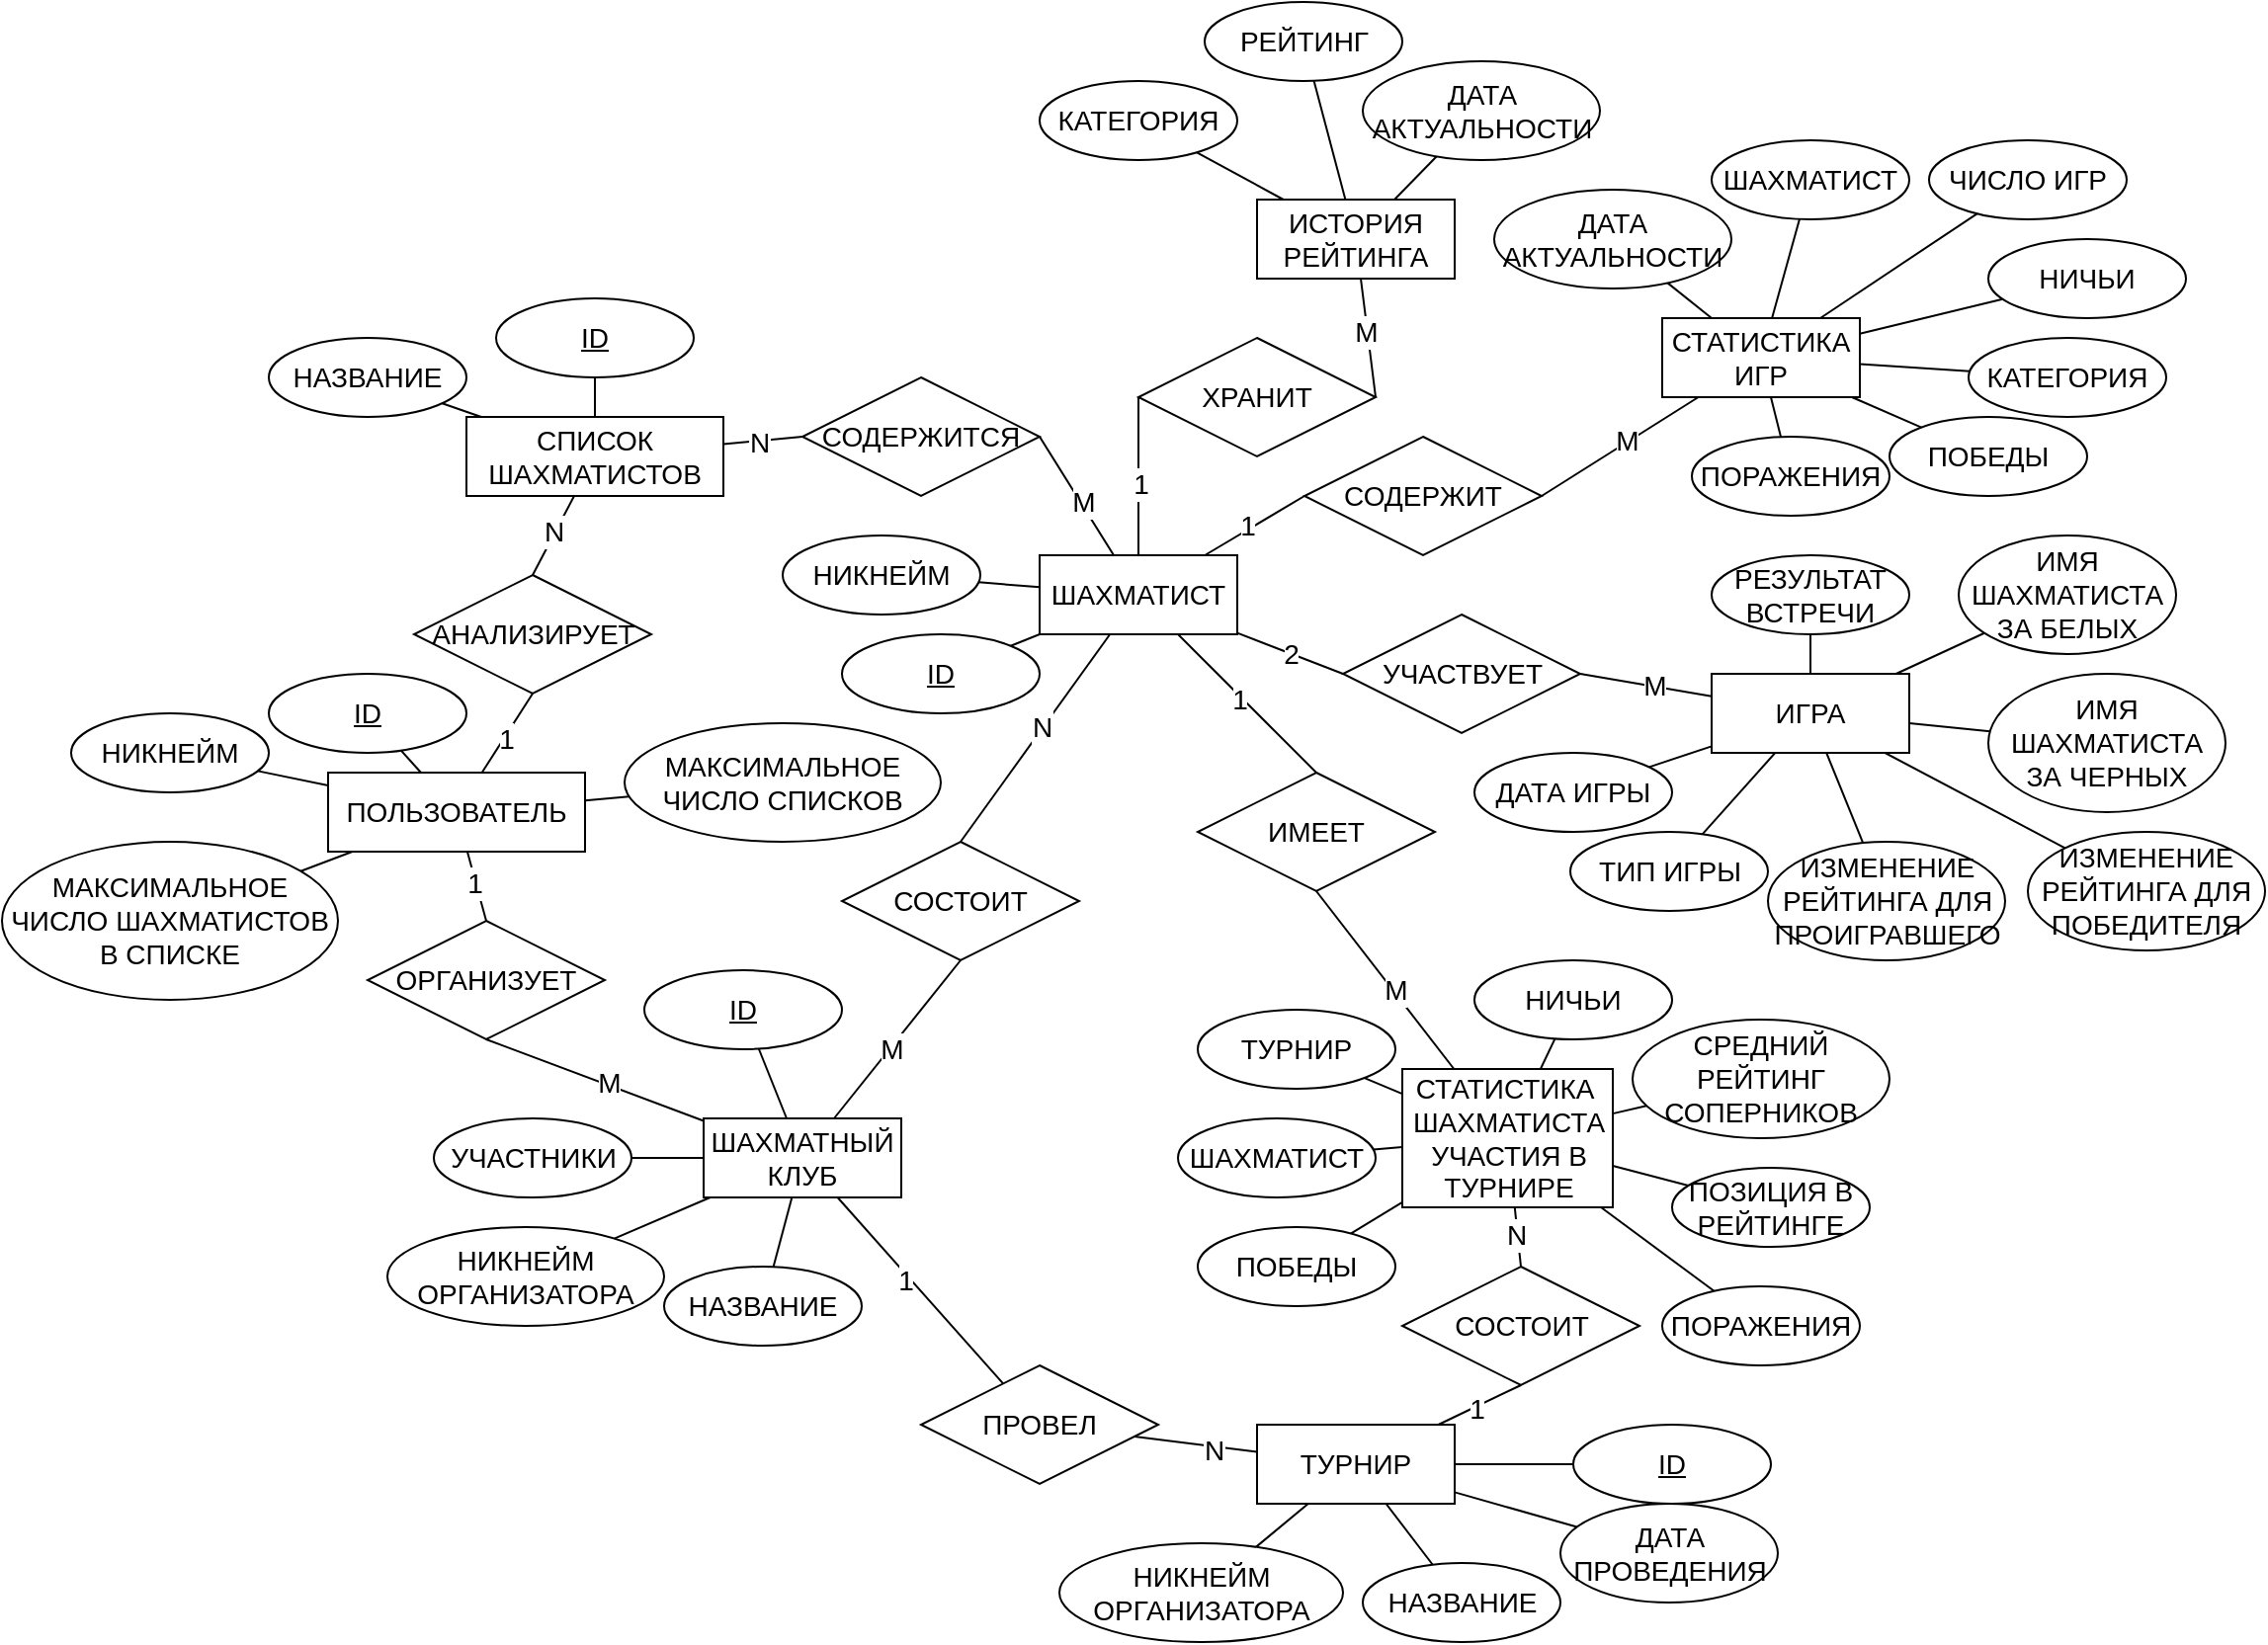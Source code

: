 <mxfile version="23.0.2" type="device" pages="2">
  <diagram name="Default" id="yQxdHlblx3d4soqQ0-3H">
    <mxGraphModel dx="2418" dy="977" grid="1" gridSize="10" guides="1" tooltips="1" connect="1" arrows="1" fold="1" page="1" pageScale="1" pageWidth="827" pageHeight="1169" math="0" shadow="0">
      <root>
        <mxCell id="0" />
        <mxCell id="1" parent="0" />
        <mxCell id="cVv3MX8iBVPpTRfMLCIt-10" style="rounded=0;orthogonalLoop=1;jettySize=auto;html=1;endArrow=none;endFill=0;entryX=0;entryY=0.5;entryDx=0;entryDy=0;fontSize=14;" parent="1" source="cVv3MX8iBVPpTRfMLCIt-1" target="cVv3MX8iBVPpTRfMLCIt-11" edge="1">
          <mxGeometry relative="1" as="geometry">
            <mxPoint x="320" y="320" as="targetPoint" />
          </mxGeometry>
        </mxCell>
        <mxCell id="cVv3MX8iBVPpTRfMLCIt-13" value="1" style="edgeLabel;html=1;align=center;verticalAlign=middle;resizable=0;points=[];fontSize=14;" parent="cVv3MX8iBVPpTRfMLCIt-10" vertex="1" connectable="0">
          <mxGeometry x="-0.114" y="2" relative="1" as="geometry">
            <mxPoint as="offset" />
          </mxGeometry>
        </mxCell>
        <mxCell id="cVv3MX8iBVPpTRfMLCIt-16" style="rounded=0;orthogonalLoop=1;jettySize=auto;html=1;endArrow=none;endFill=0;fontSize=14;entryX=0;entryY=0.5;entryDx=0;entryDy=0;" parent="1" source="cVv3MX8iBVPpTRfMLCIt-1" target="cVv3MX8iBVPpTRfMLCIt-17" edge="1">
          <mxGeometry relative="1" as="geometry">
            <mxPoint x="220" y="210" as="targetPoint" />
          </mxGeometry>
        </mxCell>
        <mxCell id="cVv3MX8iBVPpTRfMLCIt-19" value="1" style="edgeLabel;html=1;align=center;verticalAlign=middle;resizable=0;points=[];fontSize=14;" parent="cVv3MX8iBVPpTRfMLCIt-16" vertex="1" connectable="0">
          <mxGeometry x="-0.092" y="-1" relative="1" as="geometry">
            <mxPoint as="offset" />
          </mxGeometry>
        </mxCell>
        <mxCell id="cVv3MX8iBVPpTRfMLCIt-26" style="rounded=0;orthogonalLoop=1;jettySize=auto;html=1;endArrow=none;endFill=0;entryX=0.5;entryY=0;entryDx=0;entryDy=0;fontSize=14;" parent="1" source="cVv3MX8iBVPpTRfMLCIt-1" target="cVv3MX8iBVPpTRfMLCIt-25" edge="1">
          <mxGeometry relative="1" as="geometry">
            <mxPoint x="413.5" y="500" as="targetPoint" />
            <mxPoint x="296.5" y="530" as="sourcePoint" />
          </mxGeometry>
        </mxCell>
        <mxCell id="cVv3MX8iBVPpTRfMLCIt-27" value="1" style="edgeLabel;html=1;align=center;verticalAlign=middle;resizable=0;points=[];fontSize=14;" parent="cVv3MX8iBVPpTRfMLCIt-26" vertex="1" connectable="0">
          <mxGeometry x="-0.092" y="-1" relative="1" as="geometry">
            <mxPoint as="offset" />
          </mxGeometry>
        </mxCell>
        <mxCell id="cVv3MX8iBVPpTRfMLCIt-38" style="rounded=0;orthogonalLoop=1;jettySize=auto;html=1;endArrow=none;endFill=0;entryX=0.5;entryY=0;entryDx=0;entryDy=0;fontSize=14;" parent="1" source="cVv3MX8iBVPpTRfMLCIt-1" target="cVv3MX8iBVPpTRfMLCIt-37" edge="1">
          <mxGeometry relative="1" as="geometry">
            <mxPoint x="303.5" y="560" as="targetPoint" />
            <mxPoint x="119" y="400" as="sourcePoint" />
          </mxGeometry>
        </mxCell>
        <mxCell id="cVv3MX8iBVPpTRfMLCIt-39" value="N" style="edgeLabel;html=1;align=center;verticalAlign=middle;resizable=0;points=[];fontSize=14;" parent="cVv3MX8iBVPpTRfMLCIt-38" vertex="1" connectable="0">
          <mxGeometry x="-0.092" y="-1" relative="1" as="geometry">
            <mxPoint as="offset" />
          </mxGeometry>
        </mxCell>
        <mxCell id="rrQaPMLczTka0fSrIgPW-1" style="rounded=0;orthogonalLoop=1;jettySize=auto;html=1;endArrow=none;endFill=0;entryX=0;entryY=0.5;entryDx=0;entryDy=0;fontSize=14;" parent="1" source="cVv3MX8iBVPpTRfMLCIt-4" target="rrQaPMLczTka0fSrIgPW-3" edge="1">
          <mxGeometry relative="1" as="geometry">
            <mxPoint x="266.5" y="300" as="targetPoint" />
            <mxPoint x="176" y="80" as="sourcePoint" />
          </mxGeometry>
        </mxCell>
        <mxCell id="rrQaPMLczTka0fSrIgPW-2" value="N" style="edgeLabel;html=1;align=center;verticalAlign=middle;resizable=0;points=[];fontSize=14;" parent="rrQaPMLczTka0fSrIgPW-1" vertex="1" connectable="0">
          <mxGeometry x="-0.092" y="-1" relative="1" as="geometry">
            <mxPoint as="offset" />
          </mxGeometry>
        </mxCell>
        <mxCell id="Tr7L6eN0A_bKlaroh8op-12" style="edgeStyle=none;shape=connector;rounded=0;orthogonalLoop=1;jettySize=auto;html=1;labelBackgroundColor=default;strokeColor=default;align=center;verticalAlign=middle;fontFamily=Helvetica;fontSize=14;fontColor=default;endArrow=none;endFill=0;" parent="1" source="cVv3MX8iBVPpTRfMLCIt-1" target="Tr7L6eN0A_bKlaroh8op-13" edge="1">
          <mxGeometry relative="1" as="geometry">
            <mxPoint x="110" y="360" as="targetPoint" />
          </mxGeometry>
        </mxCell>
        <mxCell id="cVv3MX8iBVPpTRfMLCIt-1" value="ШАХМАТИСТ" style="whiteSpace=wrap;html=1;align=center;fontSize=14;" parent="1" vertex="1">
          <mxGeometry x="160" y="300" width="100" height="40" as="geometry" />
        </mxCell>
        <mxCell id="cVv3MX8iBVPpTRfMLCIt-42" style="rounded=0;orthogonalLoop=1;jettySize=auto;html=1;strokeColor=default;endArrow=none;endFill=0;fontSize=14;" parent="1" source="cVv3MX8iBVPpTRfMLCIt-2" target="cVv3MX8iBVPpTRfMLCIt-43" edge="1">
          <mxGeometry relative="1" as="geometry">
            <mxPoint x="740" y="380" as="targetPoint" />
          </mxGeometry>
        </mxCell>
        <mxCell id="Tr7L6eN0A_bKlaroh8op-6" style="rounded=0;orthogonalLoop=1;jettySize=auto;html=1;endArrow=none;endFill=0;" parent="1" source="cVv3MX8iBVPpTRfMLCIt-2" target="Tr7L6eN0A_bKlaroh8op-7" edge="1">
          <mxGeometry relative="1" as="geometry">
            <mxPoint x="690" y="380" as="targetPoint" />
          </mxGeometry>
        </mxCell>
        <mxCell id="cVv3MX8iBVPpTRfMLCIt-2" value="ИГРА" style="whiteSpace=wrap;html=1;align=center;fontSize=14;" parent="1" vertex="1">
          <mxGeometry x="500" y="360" width="100" height="40" as="geometry" />
        </mxCell>
        <mxCell id="Tr7L6eN0A_bKlaroh8op-3" style="rounded=0;orthogonalLoop=1;jettySize=auto;html=1;endArrow=none;endFill=0;" parent="1" source="cVv3MX8iBVPpTRfMLCIt-3" target="Tr7L6eN0A_bKlaroh8op-4" edge="1">
          <mxGeometry relative="1" as="geometry">
            <mxPoint x="200" y="720" as="targetPoint" />
          </mxGeometry>
        </mxCell>
        <mxCell id="Tr7L6eN0A_bKlaroh8op-8" value="1" style="edgeLabel;html=1;align=center;verticalAlign=middle;resizable=0;points=[];fontSize=14;fontFamily=Helvetica;fontColor=default;" parent="Tr7L6eN0A_bKlaroh8op-3" vertex="1" connectable="0">
          <mxGeometry x="-0.141" y="-2" relative="1" as="geometry">
            <mxPoint as="offset" />
          </mxGeometry>
        </mxCell>
        <mxCell id="Tr7L6eN0A_bKlaroh8op-16" style="edgeStyle=none;shape=connector;rounded=0;orthogonalLoop=1;jettySize=auto;html=1;labelBackgroundColor=default;strokeColor=default;align=center;verticalAlign=middle;fontFamily=Helvetica;fontSize=14;fontColor=default;endArrow=none;endFill=0;" parent="1" source="cVv3MX8iBVPpTRfMLCIt-3" target="Tr7L6eN0A_bKlaroh8op-17" edge="1">
          <mxGeometry relative="1" as="geometry">
            <mxPoint x="10" y="530" as="targetPoint" />
          </mxGeometry>
        </mxCell>
        <mxCell id="cVv3MX8iBVPpTRfMLCIt-3" value="ШАХМАТНЫЙ КЛУБ" style="whiteSpace=wrap;html=1;align=center;fontSize=14;" parent="1" vertex="1">
          <mxGeometry x="-10" y="585" width="100" height="40" as="geometry" />
        </mxCell>
        <mxCell id="Tr7L6eN0A_bKlaroh8op-14" style="edgeStyle=none;shape=connector;rounded=0;orthogonalLoop=1;jettySize=auto;html=1;labelBackgroundColor=default;strokeColor=default;align=center;verticalAlign=middle;fontFamily=Helvetica;fontSize=14;fontColor=default;endArrow=none;endFill=0;" parent="1" source="cVv3MX8iBVPpTRfMLCIt-4" target="Tr7L6eN0A_bKlaroh8op-15" edge="1">
          <mxGeometry relative="1" as="geometry">
            <mxPoint x="-65" y="190" as="targetPoint" />
          </mxGeometry>
        </mxCell>
        <mxCell id="IrZ0SAHWLNwKlo7Di47w-2" style="edgeStyle=none;shape=connector;rounded=0;orthogonalLoop=1;jettySize=auto;html=1;labelBackgroundColor=default;strokeColor=default;align=center;verticalAlign=middle;fontFamily=Helvetica;fontSize=14;fontColor=default;endArrow=none;endFill=0;" parent="1" source="cVv3MX8iBVPpTRfMLCIt-4" target="IrZ0SAHWLNwKlo7Di47w-3" edge="1">
          <mxGeometry relative="1" as="geometry">
            <mxPoint x="-180" y="250" as="targetPoint" />
          </mxGeometry>
        </mxCell>
        <mxCell id="cVv3MX8iBVPpTRfMLCIt-4" value="СПИСОК ШАХМАТИСТОВ" style="whiteSpace=wrap;html=1;align=center;fontSize=14;" parent="1" vertex="1">
          <mxGeometry x="-130" y="230" width="130" height="40" as="geometry" />
        </mxCell>
        <mxCell id="Tr7L6eN0A_bKlaroh8op-10" style="edgeStyle=none;shape=connector;rounded=0;orthogonalLoop=1;jettySize=auto;html=1;labelBackgroundColor=default;strokeColor=default;align=center;verticalAlign=middle;fontFamily=Helvetica;fontSize=14;fontColor=default;endArrow=none;endFill=0;" parent="1" source="cVv3MX8iBVPpTRfMLCIt-5" target="Tr7L6eN0A_bKlaroh8op-11" edge="1">
          <mxGeometry relative="1" as="geometry">
            <mxPoint x="-210" y="390" as="targetPoint" />
          </mxGeometry>
        </mxCell>
        <mxCell id="IrZ0SAHWLNwKlo7Di47w-4" style="edgeStyle=none;shape=connector;rounded=0;orthogonalLoop=1;jettySize=auto;html=1;labelBackgroundColor=default;strokeColor=default;align=center;verticalAlign=middle;fontFamily=Helvetica;fontSize=14;fontColor=default;endArrow=none;endFill=0;" parent="1" source="cVv3MX8iBVPpTRfMLCIt-5" target="IrZ0SAHWLNwKlo7Di47w-5" edge="1">
          <mxGeometry relative="1" as="geometry">
            <mxPoint x="-220" y="470" as="targetPoint" />
          </mxGeometry>
        </mxCell>
        <mxCell id="IrZ0SAHWLNwKlo7Di47w-6" style="edgeStyle=none;shape=connector;rounded=0;orthogonalLoop=1;jettySize=auto;html=1;labelBackgroundColor=default;strokeColor=default;align=center;verticalAlign=middle;fontFamily=Helvetica;fontSize=14;fontColor=default;endArrow=none;endFill=0;" parent="1" source="cVv3MX8iBVPpTRfMLCIt-5" target="IrZ0SAHWLNwKlo7Di47w-7" edge="1">
          <mxGeometry relative="1" as="geometry">
            <mxPoint x="-20" y="420" as="targetPoint" />
          </mxGeometry>
        </mxCell>
        <mxCell id="cVv3MX8iBVPpTRfMLCIt-5" value="ПОЛЬЗОВАТЕЛЬ" style="whiteSpace=wrap;html=1;align=center;fontSize=14;" parent="1" vertex="1">
          <mxGeometry x="-200" y="410" width="130" height="40" as="geometry" />
        </mxCell>
        <mxCell id="cVv3MX8iBVPpTRfMLCIt-6" value="ИСТОРИЯ РЕЙТИНГА" style="whiteSpace=wrap;html=1;align=center;fontSize=14;" parent="1" vertex="1">
          <mxGeometry x="270" y="120" width="100" height="40" as="geometry" />
        </mxCell>
        <mxCell id="cVv3MX8iBVPpTRfMLCIt-7" value="СТАТИСТИКА ИГР" style="whiteSpace=wrap;html=1;align=center;fontSize=14;" parent="1" vertex="1">
          <mxGeometry x="475" y="180" width="100" height="40" as="geometry" />
        </mxCell>
        <mxCell id="cVv3MX8iBVPpTRfMLCIt-8" value="СТАТИСТИКА&amp;nbsp; ШАХМАТИСТА УЧАСТИЯ В ТУРНИРЕ" style="whiteSpace=wrap;html=1;align=center;fontSize=14;" parent="1" vertex="1">
          <mxGeometry x="343.5" y="560" width="106.5" height="70" as="geometry" />
        </mxCell>
        <mxCell id="Tr7L6eN0A_bKlaroh8op-18" style="edgeStyle=none;shape=connector;rounded=0;orthogonalLoop=1;jettySize=auto;html=1;labelBackgroundColor=default;strokeColor=default;align=center;verticalAlign=middle;fontFamily=Helvetica;fontSize=14;fontColor=default;endArrow=none;endFill=0;" parent="1" source="cVv3MX8iBVPpTRfMLCIt-9" target="Tr7L6eN0A_bKlaroh8op-19" edge="1">
          <mxGeometry relative="1" as="geometry">
            <mxPoint x="480" y="760" as="targetPoint" />
          </mxGeometry>
        </mxCell>
        <mxCell id="cVv3MX8iBVPpTRfMLCIt-9" value="ТУРНИР" style="whiteSpace=wrap;html=1;align=center;fontSize=14;" parent="1" vertex="1">
          <mxGeometry x="270" y="740" width="100" height="40" as="geometry" />
        </mxCell>
        <mxCell id="cVv3MX8iBVPpTRfMLCIt-12" style="rounded=0;orthogonalLoop=1;jettySize=auto;html=1;endArrow=none;endFill=0;exitX=1;exitY=0.5;exitDx=0;exitDy=0;fontSize=14;" parent="1" source="cVv3MX8iBVPpTRfMLCIt-11" target="cVv3MX8iBVPpTRfMLCIt-7" edge="1">
          <mxGeometry relative="1" as="geometry" />
        </mxCell>
        <mxCell id="cVv3MX8iBVPpTRfMLCIt-14" value="М" style="edgeLabel;html=1;align=center;verticalAlign=middle;resizable=0;points=[];fontSize=14;" parent="cVv3MX8iBVPpTRfMLCIt-12" vertex="1" connectable="0">
          <mxGeometry x="0.101" y="1" relative="1" as="geometry">
            <mxPoint as="offset" />
          </mxGeometry>
        </mxCell>
        <mxCell id="cVv3MX8iBVPpTRfMLCIt-11" value="СОДЕРЖИТ" style="shape=rhombus;perimeter=rhombusPerimeter;whiteSpace=wrap;html=1;align=center;fontSize=14;" parent="1" vertex="1">
          <mxGeometry x="294" y="240" width="120" height="60" as="geometry" />
        </mxCell>
        <mxCell id="cVv3MX8iBVPpTRfMLCIt-18" style="rounded=0;orthogonalLoop=1;jettySize=auto;html=1;endArrow=none;endFill=0;exitX=1;exitY=0.5;exitDx=0;exitDy=0;fontSize=14;" parent="1" source="cVv3MX8iBVPpTRfMLCIt-17" target="cVv3MX8iBVPpTRfMLCIt-6" edge="1">
          <mxGeometry relative="1" as="geometry" />
        </mxCell>
        <mxCell id="cVv3MX8iBVPpTRfMLCIt-20" value="М" style="edgeLabel;html=1;align=center;verticalAlign=middle;resizable=0;points=[];fontSize=14;" parent="cVv3MX8iBVPpTRfMLCIt-18" vertex="1" connectable="0">
          <mxGeometry x="0.112" y="1" relative="1" as="geometry">
            <mxPoint as="offset" />
          </mxGeometry>
        </mxCell>
        <mxCell id="cVv3MX8iBVPpTRfMLCIt-23" style="rounded=0;orthogonalLoop=1;jettySize=auto;html=1;endArrow=none;endFill=0;exitX=0.5;exitY=1;exitDx=0;exitDy=0;fontSize=14;" parent="1" source="cVv3MX8iBVPpTRfMLCIt-25" target="cVv3MX8iBVPpTRfMLCIt-8" edge="1">
          <mxGeometry relative="1" as="geometry">
            <mxPoint x="483.5" y="430" as="targetPoint" />
          </mxGeometry>
        </mxCell>
        <mxCell id="cVv3MX8iBVPpTRfMLCIt-24" value="М" style="edgeLabel;html=1;align=center;verticalAlign=middle;resizable=0;points=[];fontSize=14;" parent="cVv3MX8iBVPpTRfMLCIt-23" vertex="1" connectable="0">
          <mxGeometry x="0.112" y="1" relative="1" as="geometry">
            <mxPoint as="offset" />
          </mxGeometry>
        </mxCell>
        <mxCell id="cVv3MX8iBVPpTRfMLCIt-40" style="rounded=0;orthogonalLoop=1;jettySize=auto;html=1;endArrow=none;endFill=0;exitX=0.5;exitY=1;exitDx=0;exitDy=0;fontSize=14;" parent="1" source="cVv3MX8iBVPpTRfMLCIt-37" target="cVv3MX8iBVPpTRfMLCIt-3" edge="1">
          <mxGeometry relative="1" as="geometry">
            <mxPoint x="400" y="508" as="targetPoint" />
          </mxGeometry>
        </mxCell>
        <mxCell id="cVv3MX8iBVPpTRfMLCIt-41" value="М" style="edgeLabel;html=1;align=center;verticalAlign=middle;resizable=0;points=[];fontSize=14;" parent="cVv3MX8iBVPpTRfMLCIt-40" vertex="1" connectable="0">
          <mxGeometry x="0.112" y="1" relative="1" as="geometry">
            <mxPoint as="offset" />
          </mxGeometry>
        </mxCell>
        <mxCell id="rrQaPMLczTka0fSrIgPW-4" style="rounded=0;orthogonalLoop=1;jettySize=auto;html=1;endArrow=none;endFill=0;exitX=1;exitY=0.5;exitDx=0;exitDy=0;fontSize=14;" parent="1" source="rrQaPMLczTka0fSrIgPW-3" target="cVv3MX8iBVPpTRfMLCIt-1" edge="1">
          <mxGeometry relative="1" as="geometry">
            <mxPoint x="350" y="280" as="targetPoint" />
          </mxGeometry>
        </mxCell>
        <mxCell id="rrQaPMLczTka0fSrIgPW-5" value="М" style="edgeLabel;html=1;align=center;verticalAlign=middle;resizable=0;points=[];fontSize=14;" parent="rrQaPMLczTka0fSrIgPW-4" vertex="1" connectable="0">
          <mxGeometry x="0.112" y="1" relative="1" as="geometry">
            <mxPoint as="offset" />
          </mxGeometry>
        </mxCell>
        <mxCell id="cVv3MX8iBVPpTRfMLCIt-17" value="ХРАНИТ" style="shape=rhombus;perimeter=rhombusPerimeter;whiteSpace=wrap;html=1;align=center;fontSize=14;" parent="1" vertex="1">
          <mxGeometry x="210" y="190" width="120" height="60" as="geometry" />
        </mxCell>
        <mxCell id="cVv3MX8iBVPpTRfMLCIt-25" value="ИМЕЕТ" style="shape=rhombus;perimeter=rhombusPerimeter;whiteSpace=wrap;html=1;align=center;fontSize=14;" parent="1" vertex="1">
          <mxGeometry x="240" y="410" width="120" height="60" as="geometry" />
        </mxCell>
        <mxCell id="cVv3MX8iBVPpTRfMLCIt-37" value="СОСТОИТ" style="shape=rhombus;perimeter=rhombusPerimeter;whiteSpace=wrap;html=1;align=center;fontSize=14;" parent="1" vertex="1">
          <mxGeometry x="60" y="445" width="120" height="60" as="geometry" />
        </mxCell>
        <mxCell id="rrQaPMLczTka0fSrIgPW-3" value="СОДЕРЖИТСЯ" style="shape=rhombus;perimeter=rhombusPerimeter;whiteSpace=wrap;html=1;align=center;fontSize=14;" parent="1" vertex="1">
          <mxGeometry x="40" y="210" width="120" height="60" as="geometry" />
        </mxCell>
        <mxCell id="cVv3MX8iBVPpTRfMLCIt-29" value="2" style="rounded=0;orthogonalLoop=1;jettySize=auto;html=1;endArrow=none;endFill=0;entryX=0;entryY=0.5;entryDx=0;entryDy=0;fontSize=14;" parent="1" source="cVv3MX8iBVPpTRfMLCIt-1" target="cVv3MX8iBVPpTRfMLCIt-33" edge="1">
          <mxGeometry relative="1" as="geometry">
            <mxPoint x="467.5" y="458" as="targetPoint" />
            <mxPoint x="283" y="298" as="sourcePoint" />
          </mxGeometry>
        </mxCell>
        <mxCell id="cVv3MX8iBVPpTRfMLCIt-31" style="rounded=0;orthogonalLoop=1;jettySize=auto;html=1;endArrow=none;endFill=0;exitX=1;exitY=0.5;exitDx=0;exitDy=0;fontSize=14;" parent="1" source="cVv3MX8iBVPpTRfMLCIt-33" target="cVv3MX8iBVPpTRfMLCIt-2" edge="1">
          <mxGeometry relative="1" as="geometry">
            <mxPoint x="544" y="420" as="targetPoint" />
          </mxGeometry>
        </mxCell>
        <mxCell id="cVv3MX8iBVPpTRfMLCIt-32" value="М" style="edgeLabel;html=1;align=center;verticalAlign=middle;resizable=0;points=[];fontSize=14;" parent="cVv3MX8iBVPpTRfMLCIt-31" vertex="1" connectable="0">
          <mxGeometry x="0.112" y="1" relative="1" as="geometry">
            <mxPoint as="offset" />
          </mxGeometry>
        </mxCell>
        <mxCell id="cVv3MX8iBVPpTRfMLCIt-33" value="УЧАСТВУЕТ" style="shape=rhombus;perimeter=rhombusPerimeter;whiteSpace=wrap;html=1;align=center;fontSize=14;" parent="1" vertex="1">
          <mxGeometry x="313.5" y="330" width="120" height="60" as="geometry" />
        </mxCell>
        <mxCell id="cVv3MX8iBVPpTRfMLCIt-36" style="rounded=0;orthogonalLoop=1;jettySize=auto;html=1;endArrow=none;endFill=0;fontSize=14;" parent="1" source="cVv3MX8iBVPpTRfMLCIt-35" target="cVv3MX8iBVPpTRfMLCIt-1" edge="1">
          <mxGeometry relative="1" as="geometry" />
        </mxCell>
        <mxCell id="cVv3MX8iBVPpTRfMLCIt-35" value="НИКНЕЙМ" style="ellipse;whiteSpace=wrap;html=1;align=center;fontSize=14;" parent="1" vertex="1">
          <mxGeometry x="30" y="290" width="100" height="40" as="geometry" />
        </mxCell>
        <mxCell id="cVv3MX8iBVPpTRfMLCIt-43" value="ИМЯ ШАХМАТИСТА ЗА БЕЛЫХ" style="ellipse;whiteSpace=wrap;html=1;align=center;fontSize=14;" parent="1" vertex="1">
          <mxGeometry x="625" y="290" width="110" height="60" as="geometry" />
        </mxCell>
        <mxCell id="cVv3MX8iBVPpTRfMLCIt-44" style="rounded=0;orthogonalLoop=1;jettySize=auto;html=1;strokeColor=default;endArrow=none;endFill=0;fontSize=14;" parent="1" source="cVv3MX8iBVPpTRfMLCIt-2" target="cVv3MX8iBVPpTRfMLCIt-45" edge="1">
          <mxGeometry relative="1" as="geometry">
            <mxPoint x="760" y="460" as="targetPoint" />
            <mxPoint x="640" y="460" as="sourcePoint" />
          </mxGeometry>
        </mxCell>
        <mxCell id="cVv3MX8iBVPpTRfMLCIt-45" value="РЕЗУЛЬТАТ ВСТРЕЧИ" style="ellipse;whiteSpace=wrap;html=1;align=center;fontSize=14;" parent="1" vertex="1">
          <mxGeometry x="500" y="300" width="100" height="40" as="geometry" />
        </mxCell>
        <mxCell id="cVv3MX8iBVPpTRfMLCIt-46" style="rounded=0;orthogonalLoop=1;jettySize=auto;html=1;strokeColor=default;endArrow=none;endFill=0;fontSize=14;" parent="1" source="cVv3MX8iBVPpTRfMLCIt-2" target="cVv3MX8iBVPpTRfMLCIt-47" edge="1">
          <mxGeometry relative="1" as="geometry">
            <mxPoint x="740" y="525" as="targetPoint" />
            <mxPoint x="579.091" y="435" as="sourcePoint" />
          </mxGeometry>
        </mxCell>
        <mxCell id="cVv3MX8iBVPpTRfMLCIt-47" value="ИЗМЕНЕНИЕ РЕЙТИНГА ДЛЯ ПОБЕДИТЕЛЯ" style="ellipse;whiteSpace=wrap;html=1;align=center;fontSize=14;" parent="1" vertex="1">
          <mxGeometry x="660" y="440" width="120" height="60" as="geometry" />
        </mxCell>
        <mxCell id="cVv3MX8iBVPpTRfMLCIt-49" style="rounded=0;orthogonalLoop=1;jettySize=auto;html=1;strokeColor=default;endArrow=none;endFill=0;fontSize=14;" parent="1" source="cVv3MX8iBVPpTRfMLCIt-2" target="cVv3MX8iBVPpTRfMLCIt-50" edge="1">
          <mxGeometry relative="1" as="geometry">
            <mxPoint x="770" y="410" as="targetPoint" />
            <mxPoint x="650" y="410" as="sourcePoint" />
          </mxGeometry>
        </mxCell>
        <mxCell id="cVv3MX8iBVPpTRfMLCIt-50" value="ИЗМЕНЕНИЕ РЕЙТИНГА ДЛЯ ПРОИГРАВШЕГО" style="ellipse;whiteSpace=wrap;html=1;align=center;fontSize=14;" parent="1" vertex="1">
          <mxGeometry x="528.5" y="445" width="120" height="60" as="geometry" />
        </mxCell>
        <mxCell id="cVv3MX8iBVPpTRfMLCIt-51" style="rounded=0;orthogonalLoop=1;jettySize=auto;html=1;strokeColor=default;endArrow=none;endFill=0;fontSize=14;" parent="1" source="cVv3MX8iBVPpTRfMLCIt-2" target="cVv3MX8iBVPpTRfMLCIt-52" edge="1">
          <mxGeometry relative="1" as="geometry">
            <mxPoint x="780" y="420" as="targetPoint" />
            <mxPoint x="660" y="420" as="sourcePoint" />
          </mxGeometry>
        </mxCell>
        <mxCell id="cVv3MX8iBVPpTRfMLCIt-52" value="ТИП ИГРЫ" style="ellipse;whiteSpace=wrap;html=1;align=center;fontSize=14;" parent="1" vertex="1">
          <mxGeometry x="428.5" y="440" width="100" height="40" as="geometry" />
        </mxCell>
        <mxCell id="cVv3MX8iBVPpTRfMLCIt-53" style="rounded=0;orthogonalLoop=1;jettySize=auto;html=1;strokeColor=default;endArrow=none;endFill=0;fontSize=14;" parent="1" source="cVv3MX8iBVPpTRfMLCIt-2" target="cVv3MX8iBVPpTRfMLCIt-54" edge="1">
          <mxGeometry relative="1" as="geometry">
            <mxPoint x="790" y="430" as="targetPoint" />
            <mxPoint x="670" y="430" as="sourcePoint" />
          </mxGeometry>
        </mxCell>
        <mxCell id="cVv3MX8iBVPpTRfMLCIt-54" value="ДАТА ИГРЫ" style="ellipse;whiteSpace=wrap;html=1;align=center;fontSize=14;" parent="1" vertex="1">
          <mxGeometry x="380" y="400" width="100" height="40" as="geometry" />
        </mxCell>
        <mxCell id="cVv3MX8iBVPpTRfMLCIt-56" style="rounded=0;orthogonalLoop=1;jettySize=auto;html=1;strokeColor=default;endArrow=none;endFill=0;fontSize=14;" parent="1" source="cVv3MX8iBVPpTRfMLCIt-3" target="cVv3MX8iBVPpTRfMLCIt-57" edge="1">
          <mxGeometry relative="1" as="geometry">
            <mxPoint x="227.035" y="724.77" as="targetPoint" />
            <mxPoint x="220" y="775" as="sourcePoint" />
          </mxGeometry>
        </mxCell>
        <mxCell id="cVv3MX8iBVPpTRfMLCIt-57" value="НАЗВАНИЕ" style="ellipse;whiteSpace=wrap;html=1;align=center;fontSize=14;" parent="1" vertex="1">
          <mxGeometry x="-30" y="660" width="100" height="40" as="geometry" />
        </mxCell>
        <mxCell id="cVv3MX8iBVPpTRfMLCIt-58" style="rounded=0;orthogonalLoop=1;jettySize=auto;html=1;strokeColor=default;endArrow=none;endFill=0;fontSize=14;" parent="1" source="cVv3MX8iBVPpTRfMLCIt-3" target="cVv3MX8iBVPpTRfMLCIt-59" edge="1">
          <mxGeometry relative="1" as="geometry">
            <mxPoint x="313.5" y="845" as="targetPoint" />
            <mxPoint x="-46.5" y="940.526" as="sourcePoint" />
          </mxGeometry>
        </mxCell>
        <mxCell id="cVv3MX8iBVPpTRfMLCIt-59" value="НИКНЕЙМ ОРГАНИЗАТОРА" style="ellipse;whiteSpace=wrap;html=1;align=center;fontSize=14;" parent="1" vertex="1">
          <mxGeometry x="-170" y="640" width="140" height="50" as="geometry" />
        </mxCell>
        <mxCell id="cVv3MX8iBVPpTRfMLCIt-60" style="rounded=0;orthogonalLoop=1;jettySize=auto;html=1;strokeColor=default;endArrow=none;endFill=0;fontSize=14;" parent="1" source="cVv3MX8iBVPpTRfMLCIt-3" target="cVv3MX8iBVPpTRfMLCIt-61" edge="1">
          <mxGeometry relative="1" as="geometry">
            <mxPoint x="200" y="895" as="targetPoint" />
            <mxPoint x="80" y="895" as="sourcePoint" />
          </mxGeometry>
        </mxCell>
        <mxCell id="cVv3MX8iBVPpTRfMLCIt-61" value="УЧАСТНИКИ" style="ellipse;whiteSpace=wrap;html=1;align=center;fontSize=14;" parent="1" vertex="1">
          <mxGeometry x="-146.5" y="585" width="100" height="40" as="geometry" />
        </mxCell>
        <mxCell id="rrQaPMLczTka0fSrIgPW-6" style="rounded=0;orthogonalLoop=1;jettySize=auto;html=1;strokeColor=default;endArrow=none;endFill=0;fontSize=14;" parent="1" source="cVv3MX8iBVPpTRfMLCIt-5" target="rrQaPMLczTka0fSrIgPW-7" edge="1">
          <mxGeometry relative="1" as="geometry">
            <mxPoint x="-164" y="595" as="targetPoint" />
            <mxPoint x="-203" y="415" as="sourcePoint" />
          </mxGeometry>
        </mxCell>
        <mxCell id="rrQaPMLczTka0fSrIgPW-7" value="НИКНЕЙМ" style="ellipse;whiteSpace=wrap;html=1;align=center;fontSize=14;" parent="1" vertex="1">
          <mxGeometry x="-330" y="380" width="100" height="40" as="geometry" />
        </mxCell>
        <mxCell id="rrQaPMLczTka0fSrIgPW-8" style="rounded=0;orthogonalLoop=1;jettySize=auto;html=1;endArrow=none;endFill=0;entryX=0.5;entryY=0;entryDx=0;entryDy=0;fontSize=14;" parent="1" source="cVv3MX8iBVPpTRfMLCIt-5" target="rrQaPMLczTka0fSrIgPW-12" edge="1">
          <mxGeometry relative="1" as="geometry">
            <mxPoint x="233.3" y="630" as="targetPoint" />
            <mxPoint x="124.2" y="490" as="sourcePoint" />
          </mxGeometry>
        </mxCell>
        <mxCell id="rrQaPMLczTka0fSrIgPW-9" value="1" style="edgeLabel;html=1;align=center;verticalAlign=middle;resizable=0;points=[];fontSize=14;" parent="rrQaPMLczTka0fSrIgPW-8" vertex="1" connectable="0">
          <mxGeometry x="-0.092" y="-1" relative="1" as="geometry">
            <mxPoint as="offset" />
          </mxGeometry>
        </mxCell>
        <mxCell id="rrQaPMLczTka0fSrIgPW-10" style="rounded=0;orthogonalLoop=1;jettySize=auto;html=1;endArrow=none;endFill=0;exitX=0.5;exitY=1;exitDx=0;exitDy=0;fontSize=14;" parent="1" source="rrQaPMLczTka0fSrIgPW-12" target="cVv3MX8iBVPpTRfMLCIt-3" edge="1">
          <mxGeometry relative="1" as="geometry">
            <mxPoint x="291.05" y="650.49" as="targetPoint" />
            <mxPoint x="188.25" y="660" as="sourcePoint" />
          </mxGeometry>
        </mxCell>
        <mxCell id="rrQaPMLczTka0fSrIgPW-11" value="М" style="edgeLabel;html=1;align=center;verticalAlign=middle;resizable=0;points=[];fontSize=14;" parent="rrQaPMLczTka0fSrIgPW-10" vertex="1" connectable="0">
          <mxGeometry x="0.112" y="1" relative="1" as="geometry">
            <mxPoint as="offset" />
          </mxGeometry>
        </mxCell>
        <mxCell id="rrQaPMLczTka0fSrIgPW-12" value="ОРГАНИЗУЕТ" style="shape=rhombus;perimeter=rhombusPerimeter;whiteSpace=wrap;html=1;align=center;fontSize=14;" parent="1" vertex="1">
          <mxGeometry x="-180" y="485" width="120" height="60" as="geometry" />
        </mxCell>
        <mxCell id="rrQaPMLczTka0fSrIgPW-25" style="rounded=0;orthogonalLoop=1;jettySize=auto;html=1;endArrow=none;endFill=0;entryX=0.5;entryY=0;entryDx=0;entryDy=0;fontSize=14;" parent="1" source="cVv3MX8iBVPpTRfMLCIt-4" target="rrQaPMLczTka0fSrIgPW-29" edge="1">
          <mxGeometry relative="1" as="geometry">
            <mxPoint x="-24.83" y="430" as="targetPoint" />
            <mxPoint x="-0.83" y="230" as="sourcePoint" />
          </mxGeometry>
        </mxCell>
        <mxCell id="rrQaPMLczTka0fSrIgPW-26" value="N" style="edgeLabel;html=1;align=center;verticalAlign=middle;resizable=0;points=[];fontSize=14;" parent="rrQaPMLczTka0fSrIgPW-25" vertex="1" connectable="0">
          <mxGeometry x="-0.092" y="-1" relative="1" as="geometry">
            <mxPoint as="offset" />
          </mxGeometry>
        </mxCell>
        <mxCell id="rrQaPMLczTka0fSrIgPW-27" style="rounded=0;orthogonalLoop=1;jettySize=auto;html=1;endArrow=none;endFill=0;exitX=0.5;exitY=1;exitDx=0;exitDy=0;fontSize=14;" parent="1" source="rrQaPMLczTka0fSrIgPW-29" target="cVv3MX8iBVPpTRfMLCIt-5" edge="1">
          <mxGeometry relative="1" as="geometry">
            <mxPoint x="90.003" y="470" as="targetPoint" />
          </mxGeometry>
        </mxCell>
        <mxCell id="rrQaPMLczTka0fSrIgPW-28" value="1" style="edgeLabel;html=1;align=center;verticalAlign=middle;resizable=0;points=[];fontSize=14;" parent="rrQaPMLczTka0fSrIgPW-27" vertex="1" connectable="0">
          <mxGeometry x="0.112" y="1" relative="1" as="geometry">
            <mxPoint as="offset" />
          </mxGeometry>
        </mxCell>
        <mxCell id="rrQaPMLczTka0fSrIgPW-29" value="АНАЛИЗИРУЕТ" style="shape=rhombus;perimeter=rhombusPerimeter;whiteSpace=wrap;html=1;align=center;fontSize=14;" parent="1" vertex="1">
          <mxGeometry x="-156.5" y="310" width="120" height="60" as="geometry" />
        </mxCell>
        <mxCell id="rrQaPMLczTka0fSrIgPW-39" style="rounded=0;orthogonalLoop=1;jettySize=auto;html=1;strokeColor=default;endArrow=none;endFill=0;fontSize=14;" parent="1" source="cVv3MX8iBVPpTRfMLCIt-6" target="rrQaPMLczTka0fSrIgPW-40" edge="1">
          <mxGeometry relative="1" as="geometry">
            <mxPoint x="456" y="240" as="targetPoint" />
            <mxPoint x="435" y="140" as="sourcePoint" />
          </mxGeometry>
        </mxCell>
        <mxCell id="rrQaPMLczTka0fSrIgPW-40" value="КАТЕГОРИЯ" style="ellipse;whiteSpace=wrap;html=1;align=center;fontSize=14;" parent="1" vertex="1">
          <mxGeometry x="160" y="60" width="100" height="40" as="geometry" />
        </mxCell>
        <mxCell id="rrQaPMLczTka0fSrIgPW-41" style="rounded=0;orthogonalLoop=1;jettySize=auto;html=1;strokeColor=default;endArrow=none;endFill=0;fontSize=14;" parent="1" source="cVv3MX8iBVPpTRfMLCIt-6" target="rrQaPMLczTka0fSrIgPW-42" edge="1">
          <mxGeometry relative="1" as="geometry">
            <mxPoint x="556" y="230" as="targetPoint" />
            <mxPoint x="517" y="50" as="sourcePoint" />
          </mxGeometry>
        </mxCell>
        <mxCell id="rrQaPMLczTka0fSrIgPW-42" value="РЕЙТИНГ" style="ellipse;whiteSpace=wrap;html=1;align=center;fontSize=14;" parent="1" vertex="1">
          <mxGeometry x="243.5" y="20" width="100" height="40" as="geometry" />
        </mxCell>
        <mxCell id="rrQaPMLczTka0fSrIgPW-43" style="rounded=0;orthogonalLoop=1;jettySize=auto;html=1;strokeColor=default;endArrow=none;endFill=0;fontSize=14;" parent="1" source="cVv3MX8iBVPpTRfMLCIt-6" target="rrQaPMLczTka0fSrIgPW-44" edge="1">
          <mxGeometry relative="1" as="geometry">
            <mxPoint x="656" y="260" as="targetPoint" />
            <mxPoint x="617" y="80" as="sourcePoint" />
          </mxGeometry>
        </mxCell>
        <mxCell id="rrQaPMLczTka0fSrIgPW-44" value="ДАТА АКТУАЛЬНОСТИ" style="ellipse;whiteSpace=wrap;html=1;align=center;fontSize=14;" parent="1" vertex="1">
          <mxGeometry x="323.5" y="50" width="120" height="50" as="geometry" />
        </mxCell>
        <mxCell id="rrQaPMLczTka0fSrIgPW-45" style="rounded=0;orthogonalLoop=1;jettySize=auto;html=1;strokeColor=default;endArrow=none;endFill=0;fontSize=14;" parent="1" source="cVv3MX8iBVPpTRfMLCIt-7" target="rrQaPMLczTka0fSrIgPW-46" edge="1">
          <mxGeometry relative="1" as="geometry">
            <mxPoint x="656" y="330" as="targetPoint" />
            <mxPoint x="617" y="150" as="sourcePoint" />
          </mxGeometry>
        </mxCell>
        <mxCell id="rrQaPMLczTka0fSrIgPW-46" value="ШАХМАТИСТ" style="ellipse;whiteSpace=wrap;html=1;align=center;fontSize=14;" parent="1" vertex="1">
          <mxGeometry x="500" y="90" width="100" height="40" as="geometry" />
        </mxCell>
        <mxCell id="rrQaPMLczTka0fSrIgPW-47" style="rounded=0;orthogonalLoop=1;jettySize=auto;html=1;strokeColor=default;endArrow=none;endFill=0;fontSize=14;" parent="1" source="cVv3MX8iBVPpTRfMLCIt-7" target="rrQaPMLczTka0fSrIgPW-48" edge="1">
          <mxGeometry relative="1" as="geometry">
            <mxPoint x="726" y="370" as="targetPoint" />
            <mxPoint x="687" y="190" as="sourcePoint" />
          </mxGeometry>
        </mxCell>
        <mxCell id="rrQaPMLczTka0fSrIgPW-48" value="КАТЕГОРИЯ" style="ellipse;whiteSpace=wrap;html=1;align=center;fontSize=14;" parent="1" vertex="1">
          <mxGeometry x="630" y="190" width="100" height="40" as="geometry" />
        </mxCell>
        <mxCell id="rrQaPMLczTka0fSrIgPW-49" style="rounded=0;orthogonalLoop=1;jettySize=auto;html=1;strokeColor=default;endArrow=none;endFill=0;fontSize=14;" parent="1" source="cVv3MX8iBVPpTRfMLCIt-7" target="rrQaPMLczTka0fSrIgPW-50" edge="1">
          <mxGeometry relative="1" as="geometry">
            <mxPoint x="686" y="420" as="targetPoint" />
            <mxPoint x="647" y="240" as="sourcePoint" />
          </mxGeometry>
        </mxCell>
        <mxCell id="rrQaPMLczTka0fSrIgPW-76" style="rounded=0;orthogonalLoop=1;jettySize=auto;html=1;strokeColor=default;endArrow=none;endFill=0;fontSize=14;" parent="1" source="cVv3MX8iBVPpTRfMLCIt-8" target="rrQaPMLczTka0fSrIgPW-77" edge="1">
          <mxGeometry relative="1" as="geometry">
            <mxPoint x="544.5" y="725" as="targetPoint" />
            <mxPoint x="443.5" y="585" as="sourcePoint" />
          </mxGeometry>
        </mxCell>
        <mxCell id="rrQaPMLczTka0fSrIgPW-50" value="ПОБЕДЫ" style="ellipse;whiteSpace=wrap;html=1;align=center;fontSize=14;" parent="1" vertex="1">
          <mxGeometry x="590" y="230" width="100" height="40" as="geometry" />
        </mxCell>
        <mxCell id="rrQaPMLczTka0fSrIgPW-77" value="ПОБЕДЫ" style="ellipse;whiteSpace=wrap;html=1;align=center;fontSize=14;" parent="1" vertex="1">
          <mxGeometry x="240" y="640" width="100" height="40" as="geometry" />
        </mxCell>
        <mxCell id="rrQaPMLczTka0fSrIgPW-51" style="rounded=0;orthogonalLoop=1;jettySize=auto;html=1;strokeColor=default;endArrow=none;endFill=0;fontSize=14;" parent="1" source="cVv3MX8iBVPpTRfMLCIt-7" target="rrQaPMLczTka0fSrIgPW-52" edge="1">
          <mxGeometry relative="1" as="geometry">
            <mxPoint x="586" y="440" as="targetPoint" />
            <mxPoint x="547" y="260" as="sourcePoint" />
          </mxGeometry>
        </mxCell>
        <mxCell id="rrQaPMLczTka0fSrIgPW-75" style="rounded=0;orthogonalLoop=1;jettySize=auto;html=1;strokeColor=default;endArrow=none;endFill=0;fontSize=14;" parent="1" source="cVv3MX8iBVPpTRfMLCIt-8" target="rrQaPMLczTka0fSrIgPW-74" edge="1">
          <mxGeometry relative="1" as="geometry">
            <mxPoint x="444.5" y="745" as="targetPoint" />
            <mxPoint x="405.5" y="585" as="sourcePoint" />
          </mxGeometry>
        </mxCell>
        <mxCell id="rrQaPMLczTka0fSrIgPW-52" value="ПОРАЖЕНИЯ" style="ellipse;whiteSpace=wrap;html=1;align=center;fontSize=14;" parent="1" vertex="1">
          <mxGeometry x="490" y="240" width="100" height="40" as="geometry" />
        </mxCell>
        <mxCell id="rrQaPMLczTka0fSrIgPW-74" value="ПОРАЖЕНИЯ" style="ellipse;whiteSpace=wrap;html=1;align=center;fontSize=14;" parent="1" vertex="1">
          <mxGeometry x="475" y="670" width="100" height="40" as="geometry" />
        </mxCell>
        <mxCell id="rrQaPMLczTka0fSrIgPW-53" style="rounded=0;orthogonalLoop=1;jettySize=auto;html=1;strokeColor=default;endArrow=none;endFill=0;fontSize=14;" parent="1" source="cVv3MX8iBVPpTRfMLCIt-7" target="rrQaPMLczTka0fSrIgPW-54" edge="1">
          <mxGeometry relative="1" as="geometry">
            <mxPoint x="766" y="320" as="targetPoint" />
            <mxPoint x="727" y="140" as="sourcePoint" />
          </mxGeometry>
        </mxCell>
        <mxCell id="rrQaPMLczTka0fSrIgPW-79" style="rounded=0;orthogonalLoop=1;jettySize=auto;html=1;strokeColor=default;endArrow=none;endFill=0;fontSize=14;" parent="1" source="cVv3MX8iBVPpTRfMLCIt-8" target="rrQaPMLczTka0fSrIgPW-78" edge="1">
          <mxGeometry relative="1" as="geometry">
            <mxPoint x="624.5" y="625" as="targetPoint" />
            <mxPoint x="458.5" y="549" as="sourcePoint" />
          </mxGeometry>
        </mxCell>
        <mxCell id="rrQaPMLczTka0fSrIgPW-54" value="НИЧЬИ" style="ellipse;whiteSpace=wrap;html=1;align=center;fontSize=14;" parent="1" vertex="1">
          <mxGeometry x="640" y="140" width="100" height="40" as="geometry" />
        </mxCell>
        <mxCell id="rrQaPMLczTka0fSrIgPW-78" value="НИЧЬИ" style="ellipse;whiteSpace=wrap;html=1;align=center;fontSize=14;" parent="1" vertex="1">
          <mxGeometry x="380" y="505" width="100" height="40" as="geometry" />
        </mxCell>
        <mxCell id="rrQaPMLczTka0fSrIgPW-55" style="rounded=0;orthogonalLoop=1;jettySize=auto;html=1;strokeColor=default;endArrow=none;endFill=0;fontSize=14;" parent="1" source="cVv3MX8iBVPpTRfMLCIt-7" target="rrQaPMLczTka0fSrIgPW-56" edge="1">
          <mxGeometry relative="1" as="geometry">
            <mxPoint x="786" y="275" as="targetPoint" />
            <mxPoint x="590.476" y="240" as="sourcePoint" />
          </mxGeometry>
        </mxCell>
        <mxCell id="rrQaPMLczTka0fSrIgPW-56" value="ЧИСЛО ИГР" style="ellipse;whiteSpace=wrap;html=1;align=center;fontSize=14;" parent="1" vertex="1">
          <mxGeometry x="610" y="90" width="100" height="40" as="geometry" />
        </mxCell>
        <mxCell id="rrQaPMLczTka0fSrIgPW-57" style="rounded=0;orthogonalLoop=1;jettySize=auto;html=1;strokeColor=default;endArrow=none;endFill=0;fontSize=14;" parent="1" source="cVv3MX8iBVPpTRfMLCIt-7" target="rrQaPMLczTka0fSrIgPW-58" edge="1">
          <mxGeometry relative="1" as="geometry">
            <mxPoint x="556" y="320" as="targetPoint" />
            <mxPoint x="517" y="140" as="sourcePoint" />
          </mxGeometry>
        </mxCell>
        <mxCell id="rrQaPMLczTka0fSrIgPW-58" value="ДАТА АКТУАЛЬНОСТИ" style="ellipse;whiteSpace=wrap;html=1;align=center;fontSize=14;" parent="1" vertex="1">
          <mxGeometry x="390" y="115" width="120" height="50" as="geometry" />
        </mxCell>
        <mxCell id="rrQaPMLczTka0fSrIgPW-61" style="rounded=0;orthogonalLoop=1;jettySize=auto;html=1;strokeColor=default;endArrow=none;endFill=0;fontSize=14;" parent="1" source="cVv3MX8iBVPpTRfMLCIt-8" target="rrQaPMLczTka0fSrIgPW-62" edge="1">
          <mxGeometry relative="1" as="geometry">
            <mxPoint x="586" y="720" as="targetPoint" />
            <mxPoint x="547" y="540" as="sourcePoint" />
          </mxGeometry>
        </mxCell>
        <mxCell id="rrQaPMLczTka0fSrIgPW-62" value="ШАХМАТИСТ" style="ellipse;whiteSpace=wrap;html=1;align=center;fontSize=14;" parent="1" vertex="1">
          <mxGeometry x="230" y="585" width="100" height="40" as="geometry" />
        </mxCell>
        <mxCell id="rrQaPMLczTka0fSrIgPW-63" style="rounded=0;orthogonalLoop=1;jettySize=auto;html=1;strokeColor=default;endArrow=none;endFill=0;fontSize=14;" parent="1" source="cVv3MX8iBVPpTRfMLCIt-8" target="rrQaPMLczTka0fSrIgPW-64" edge="1">
          <mxGeometry relative="1" as="geometry">
            <mxPoint x="534.57" y="765" as="targetPoint" />
            <mxPoint x="389.999" y="570" as="sourcePoint" />
          </mxGeometry>
        </mxCell>
        <mxCell id="rrQaPMLczTka0fSrIgPW-64" value="ТУРНИР" style="ellipse;whiteSpace=wrap;html=1;align=center;fontSize=14;" parent="1" vertex="1">
          <mxGeometry x="240" y="530" width="100" height="40" as="geometry" />
        </mxCell>
        <mxCell id="rrQaPMLczTka0fSrIgPW-68" style="rounded=0;orthogonalLoop=1;jettySize=auto;html=1;endArrow=none;endFill=0;entryX=0.5;entryY=0;entryDx=0;entryDy=0;fontSize=14;" parent="1" source="cVv3MX8iBVPpTRfMLCIt-8" target="rrQaPMLczTka0fSrIgPW-72" edge="1">
          <mxGeometry relative="1" as="geometry">
            <mxPoint x="626.5" y="720" as="targetPoint" />
            <mxPoint x="536" y="500" as="sourcePoint" />
          </mxGeometry>
        </mxCell>
        <mxCell id="rrQaPMLczTka0fSrIgPW-69" value="N" style="edgeLabel;html=1;align=center;verticalAlign=middle;resizable=0;points=[];fontSize=14;" parent="rrQaPMLczTka0fSrIgPW-68" vertex="1" connectable="0">
          <mxGeometry x="-0.092" y="-1" relative="1" as="geometry">
            <mxPoint as="offset" />
          </mxGeometry>
        </mxCell>
        <mxCell id="rrQaPMLczTka0fSrIgPW-70" style="rounded=0;orthogonalLoop=1;jettySize=auto;html=1;endArrow=none;endFill=0;exitX=0.5;exitY=1;exitDx=0;exitDy=0;fontSize=14;" parent="1" source="rrQaPMLczTka0fSrIgPW-72" target="cVv3MX8iBVPpTRfMLCIt-9" edge="1">
          <mxGeometry relative="1" as="geometry">
            <mxPoint x="710" y="700" as="targetPoint" />
          </mxGeometry>
        </mxCell>
        <mxCell id="rrQaPMLczTka0fSrIgPW-71" value="1" style="edgeLabel;html=1;align=center;verticalAlign=middle;resizable=0;points=[];fontSize=14;" parent="rrQaPMLczTka0fSrIgPW-70" vertex="1" connectable="0">
          <mxGeometry x="0.112" y="1" relative="1" as="geometry">
            <mxPoint as="offset" />
          </mxGeometry>
        </mxCell>
        <mxCell id="rrQaPMLczTka0fSrIgPW-72" value="СОСТОИТ" style="shape=rhombus;perimeter=rhombusPerimeter;whiteSpace=wrap;html=1;align=center;fontSize=14;" parent="1" vertex="1">
          <mxGeometry x="343.5" y="660" width="120" height="60" as="geometry" />
        </mxCell>
        <mxCell id="rrQaPMLczTka0fSrIgPW-80" style="rounded=0;orthogonalLoop=1;jettySize=auto;html=1;strokeColor=default;endArrow=none;endFill=0;fontSize=14;" parent="1" source="cVv3MX8iBVPpTRfMLCIt-8" target="rrQaPMLczTka0fSrIgPW-81" edge="1">
          <mxGeometry relative="1" as="geometry">
            <mxPoint x="616" y="725" as="targetPoint" />
            <mxPoint x="577" y="545" as="sourcePoint" />
          </mxGeometry>
        </mxCell>
        <mxCell id="rrQaPMLczTka0fSrIgPW-81" value="СРЕДНИЙ РЕЙТИНГ СОПЕРНИКОВ" style="ellipse;whiteSpace=wrap;html=1;align=center;fontSize=14;" parent="1" vertex="1">
          <mxGeometry x="460" y="535" width="130" height="60" as="geometry" />
        </mxCell>
        <mxCell id="rrQaPMLczTka0fSrIgPW-82" style="rounded=0;orthogonalLoop=1;jettySize=auto;html=1;strokeColor=default;endArrow=none;endFill=0;fontSize=14;" parent="1" source="cVv3MX8iBVPpTRfMLCIt-8" target="rrQaPMLczTka0fSrIgPW-83" edge="1">
          <mxGeometry relative="1" as="geometry">
            <mxPoint x="636" y="775" as="targetPoint" />
            <mxPoint x="597" y="595" as="sourcePoint" />
          </mxGeometry>
        </mxCell>
        <mxCell id="rrQaPMLczTka0fSrIgPW-83" value="ПОЗИЦИЯ В РЕЙТИНГЕ" style="ellipse;whiteSpace=wrap;html=1;align=center;fontSize=14;" parent="1" vertex="1">
          <mxGeometry x="480" y="610" width="100" height="40" as="geometry" />
        </mxCell>
        <mxCell id="rrQaPMLczTka0fSrIgPW-84" style="rounded=0;orthogonalLoop=1;jettySize=auto;html=1;strokeColor=default;endArrow=none;endFill=0;fontSize=14;" parent="1" source="cVv3MX8iBVPpTRfMLCIt-9" target="rrQaPMLczTka0fSrIgPW-85" edge="1">
          <mxGeometry relative="1" as="geometry">
            <mxPoint x="736" y="840" as="targetPoint" />
            <mxPoint x="697" y="660" as="sourcePoint" />
          </mxGeometry>
        </mxCell>
        <mxCell id="rrQaPMLczTka0fSrIgPW-85" value="НАЗВАНИЕ" style="ellipse;whiteSpace=wrap;html=1;align=center;fontSize=14;" parent="1" vertex="1">
          <mxGeometry x="323.5" y="810" width="100" height="40" as="geometry" />
        </mxCell>
        <mxCell id="rrQaPMLczTka0fSrIgPW-86" style="rounded=0;orthogonalLoop=1;jettySize=auto;html=1;strokeColor=default;endArrow=none;endFill=0;fontSize=14;" parent="1" source="cVv3MX8iBVPpTRfMLCIt-9" target="rrQaPMLczTka0fSrIgPW-87" edge="1">
          <mxGeometry relative="1" as="geometry">
            <mxPoint x="786" y="865" as="targetPoint" />
            <mxPoint x="747" y="685" as="sourcePoint" />
          </mxGeometry>
        </mxCell>
        <mxCell id="rrQaPMLczTka0fSrIgPW-87" value="НИКНЕЙМ ОРГАНИЗАТОРА" style="ellipse;whiteSpace=wrap;html=1;align=center;fontSize=14;" parent="1" vertex="1">
          <mxGeometry x="170" y="800" width="143.5" height="50" as="geometry" />
        </mxCell>
        <mxCell id="rrQaPMLczTka0fSrIgPW-88" style="rounded=0;orthogonalLoop=1;jettySize=auto;html=1;strokeColor=default;endArrow=none;endFill=0;fontSize=14;" parent="1" source="cVv3MX8iBVPpTRfMLCIt-9" target="rrQaPMLczTka0fSrIgPW-89" edge="1">
          <mxGeometry relative="1" as="geometry">
            <mxPoint x="506" y="920" as="targetPoint" />
            <mxPoint x="467" y="740" as="sourcePoint" />
          </mxGeometry>
        </mxCell>
        <mxCell id="rrQaPMLczTka0fSrIgPW-89" value="ДАТА ПРОВЕДЕНИЯ" style="ellipse;whiteSpace=wrap;html=1;align=center;fontSize=14;" parent="1" vertex="1">
          <mxGeometry x="423.5" y="780" width="110" height="50" as="geometry" />
        </mxCell>
        <mxCell id="Tr7L6eN0A_bKlaroh8op-5" style="rounded=0;orthogonalLoop=1;jettySize=auto;html=1;endArrow=none;endFill=0;" parent="1" source="Tr7L6eN0A_bKlaroh8op-4" target="cVv3MX8iBVPpTRfMLCIt-9" edge="1">
          <mxGeometry relative="1" as="geometry">
            <mxPoint x="300" y="780" as="targetPoint" />
          </mxGeometry>
        </mxCell>
        <mxCell id="Tr7L6eN0A_bKlaroh8op-9" value="N" style="edgeLabel;html=1;align=center;verticalAlign=middle;resizable=0;points=[];fontSize=14;fontFamily=Helvetica;fontColor=default;" parent="Tr7L6eN0A_bKlaroh8op-5" vertex="1" connectable="0">
          <mxGeometry x="0.298" y="-2" relative="1" as="geometry">
            <mxPoint as="offset" />
          </mxGeometry>
        </mxCell>
        <mxCell id="Tr7L6eN0A_bKlaroh8op-4" value="ПРОВЕЛ" style="shape=rhombus;perimeter=rhombusPerimeter;whiteSpace=wrap;html=1;align=center;fontSize=14;" parent="1" vertex="1">
          <mxGeometry x="100" y="710" width="120" height="60" as="geometry" />
        </mxCell>
        <mxCell id="Tr7L6eN0A_bKlaroh8op-7" value="ИМЯ ШАХМАТИСТА ЗА ЧЕРНЫХ" style="ellipse;whiteSpace=wrap;html=1;align=center;fontFamily=Helvetica;fontSize=14;fontColor=default;" parent="1" vertex="1">
          <mxGeometry x="640" y="360" width="120" height="70" as="geometry" />
        </mxCell>
        <mxCell id="Tr7L6eN0A_bKlaroh8op-11" value="ID" style="ellipse;whiteSpace=wrap;html=1;align=center;fontStyle=4;strokeColor=default;verticalAlign=middle;fontFamily=Helvetica;fontSize=14;fontColor=default;fillColor=default;" parent="1" vertex="1">
          <mxGeometry x="-230" y="360" width="100" height="40" as="geometry" />
        </mxCell>
        <mxCell id="Tr7L6eN0A_bKlaroh8op-13" value="ID" style="ellipse;whiteSpace=wrap;html=1;align=center;fontStyle=4;strokeColor=default;verticalAlign=middle;fontFamily=Helvetica;fontSize=14;fontColor=default;fillColor=default;" parent="1" vertex="1">
          <mxGeometry x="60" y="340" width="100" height="40" as="geometry" />
        </mxCell>
        <mxCell id="Tr7L6eN0A_bKlaroh8op-15" value="ID" style="ellipse;whiteSpace=wrap;html=1;align=center;fontStyle=4;strokeColor=default;verticalAlign=middle;fontFamily=Helvetica;fontSize=14;fontColor=default;fillColor=default;" parent="1" vertex="1">
          <mxGeometry x="-115" y="170" width="100" height="40" as="geometry" />
        </mxCell>
        <mxCell id="Tr7L6eN0A_bKlaroh8op-17" value="ID" style="ellipse;whiteSpace=wrap;html=1;align=center;fontStyle=4;strokeColor=default;verticalAlign=middle;fontFamily=Helvetica;fontSize=14;fontColor=default;fillColor=default;" parent="1" vertex="1">
          <mxGeometry x="-40" y="510" width="100" height="40" as="geometry" />
        </mxCell>
        <mxCell id="Tr7L6eN0A_bKlaroh8op-19" value="ID" style="ellipse;whiteSpace=wrap;html=1;align=center;fontStyle=4;strokeColor=default;verticalAlign=middle;fontFamily=Helvetica;fontSize=14;fontColor=default;fillColor=default;" parent="1" vertex="1">
          <mxGeometry x="430" y="740" width="100" height="40" as="geometry" />
        </mxCell>
        <mxCell id="IrZ0SAHWLNwKlo7Di47w-3" value="НАЗВАНИЕ" style="ellipse;whiteSpace=wrap;html=1;align=center;strokeColor=default;verticalAlign=middle;fontFamily=Helvetica;fontSize=14;fontColor=default;fillColor=default;" parent="1" vertex="1">
          <mxGeometry x="-230" y="190" width="100" height="40" as="geometry" />
        </mxCell>
        <mxCell id="IrZ0SAHWLNwKlo7Di47w-5" value="МАКСИМАЛЬНОЕ ЧИСЛО СПИСКОВ" style="ellipse;whiteSpace=wrap;html=1;align=center;strokeColor=default;verticalAlign=middle;fontFamily=Helvetica;fontSize=14;fontColor=default;fillColor=default;" parent="1" vertex="1">
          <mxGeometry x="-50" y="385" width="160" height="60" as="geometry" />
        </mxCell>
        <mxCell id="IrZ0SAHWLNwKlo7Di47w-7" value="МАКСИМАЛЬНОЕ ЧИСЛО ШАХМАТИСТОВ В СПИСКЕ" style="ellipse;whiteSpace=wrap;html=1;align=center;strokeColor=default;verticalAlign=middle;fontFamily=Helvetica;fontSize=14;fontColor=default;fillColor=default;" parent="1" vertex="1">
          <mxGeometry x="-365" y="445" width="170" height="80" as="geometry" />
        </mxCell>
      </root>
    </mxGraphModel>
  </diagram>
  <diagram id="PzvsRe676TJ1MU42MUK1" name="Separated">
    <mxGraphModel dx="2418" dy="977" grid="1" gridSize="10" guides="1" tooltips="1" connect="1" arrows="1" fold="1" page="1" pageScale="1" pageWidth="827" pageHeight="1169" math="0" shadow="0">
      <root>
        <mxCell id="0" />
        <mxCell id="1" parent="0" />
        <mxCell id="UnvOby-SU0kFhRpyrNwq-142" value="" style="whiteSpace=wrap;html=1;align=center;strokeWidth=2;" vertex="1" parent="1">
          <mxGeometry x="-380" y="10" width="1170" height="860" as="geometry" />
        </mxCell>
        <mxCell id="UnvOby-SU0kFhRpyrNwq-1" style="rounded=0;orthogonalLoop=1;jettySize=auto;html=1;endArrow=none;endFill=0;entryX=0;entryY=0.5;entryDx=0;entryDy=0;fontSize=14;" edge="1" parent="1" source="UnvOby-SU0kFhRpyrNwq-12" target="UnvOby-SU0kFhRpyrNwq-34">
          <mxGeometry relative="1" as="geometry">
            <mxPoint x="320" y="320" as="targetPoint" />
          </mxGeometry>
        </mxCell>
        <mxCell id="UnvOby-SU0kFhRpyrNwq-2" value="1" style="edgeLabel;html=1;align=center;verticalAlign=middle;resizable=0;points=[];fontSize=14;" vertex="1" connectable="0" parent="UnvOby-SU0kFhRpyrNwq-1">
          <mxGeometry x="-0.114" y="2" relative="1" as="geometry">
            <mxPoint as="offset" />
          </mxGeometry>
        </mxCell>
        <mxCell id="UnvOby-SU0kFhRpyrNwq-3" style="rounded=0;orthogonalLoop=1;jettySize=auto;html=1;endArrow=none;endFill=0;fontSize=14;entryX=0;entryY=0.5;entryDx=0;entryDy=0;" edge="1" parent="1" source="UnvOby-SU0kFhRpyrNwq-12" target="UnvOby-SU0kFhRpyrNwq-43">
          <mxGeometry relative="1" as="geometry">
            <mxPoint x="220" y="210" as="targetPoint" />
          </mxGeometry>
        </mxCell>
        <mxCell id="UnvOby-SU0kFhRpyrNwq-4" value="1" style="edgeLabel;html=1;align=center;verticalAlign=middle;resizable=0;points=[];fontSize=14;" vertex="1" connectable="0" parent="UnvOby-SU0kFhRpyrNwq-3">
          <mxGeometry x="-0.092" y="-1" relative="1" as="geometry">
            <mxPoint as="offset" />
          </mxGeometry>
        </mxCell>
        <mxCell id="UnvOby-SU0kFhRpyrNwq-5" style="rounded=0;orthogonalLoop=1;jettySize=auto;html=1;endArrow=none;endFill=0;entryX=0.5;entryY=0;entryDx=0;entryDy=0;fontSize=14;" edge="1" parent="1" source="UnvOby-SU0kFhRpyrNwq-12" target="UnvOby-SU0kFhRpyrNwq-44">
          <mxGeometry relative="1" as="geometry">
            <mxPoint x="413.5" y="500" as="targetPoint" />
            <mxPoint x="296.5" y="530" as="sourcePoint" />
          </mxGeometry>
        </mxCell>
        <mxCell id="UnvOby-SU0kFhRpyrNwq-6" value="1" style="edgeLabel;html=1;align=center;verticalAlign=middle;resizable=0;points=[];fontSize=14;" vertex="1" connectable="0" parent="UnvOby-SU0kFhRpyrNwq-5">
          <mxGeometry x="-0.092" y="-1" relative="1" as="geometry">
            <mxPoint as="offset" />
          </mxGeometry>
        </mxCell>
        <mxCell id="UnvOby-SU0kFhRpyrNwq-7" style="rounded=0;orthogonalLoop=1;jettySize=auto;html=1;endArrow=none;endFill=0;entryX=0.5;entryY=0;entryDx=0;entryDy=0;fontSize=14;" edge="1" parent="1" source="UnvOby-SU0kFhRpyrNwq-12" target="UnvOby-SU0kFhRpyrNwq-45">
          <mxGeometry relative="1" as="geometry">
            <mxPoint x="303.5" y="560" as="targetPoint" />
            <mxPoint x="119" y="400" as="sourcePoint" />
          </mxGeometry>
        </mxCell>
        <mxCell id="UnvOby-SU0kFhRpyrNwq-8" value="N" style="edgeLabel;html=1;align=center;verticalAlign=middle;resizable=0;points=[];fontSize=14;" vertex="1" connectable="0" parent="UnvOby-SU0kFhRpyrNwq-7">
          <mxGeometry x="-0.092" y="-1" relative="1" as="geometry">
            <mxPoint as="offset" />
          </mxGeometry>
        </mxCell>
        <mxCell id="UnvOby-SU0kFhRpyrNwq-11" style="edgeStyle=none;shape=connector;rounded=0;orthogonalLoop=1;jettySize=auto;html=1;labelBackgroundColor=default;strokeColor=default;align=center;verticalAlign=middle;fontFamily=Helvetica;fontSize=14;fontColor=default;endArrow=none;endFill=0;" edge="1" parent="1" source="UnvOby-SU0kFhRpyrNwq-12" target="UnvOby-SU0kFhRpyrNwq-132">
          <mxGeometry relative="1" as="geometry">
            <mxPoint x="110" y="360" as="targetPoint" />
          </mxGeometry>
        </mxCell>
        <mxCell id="UnvOby-SU0kFhRpyrNwq-12" value="ШАХМАТИСТ" style="whiteSpace=wrap;html=1;align=center;fontSize=14;" vertex="1" parent="1">
          <mxGeometry x="160" y="300" width="100" height="40" as="geometry" />
        </mxCell>
        <mxCell id="UnvOby-SU0kFhRpyrNwq-13" style="rounded=0;orthogonalLoop=1;jettySize=auto;html=1;strokeColor=default;endArrow=none;endFill=0;fontSize=14;" edge="1" parent="1" source="UnvOby-SU0kFhRpyrNwq-15" target="UnvOby-SU0kFhRpyrNwq-53">
          <mxGeometry relative="1" as="geometry">
            <mxPoint x="740" y="380" as="targetPoint" />
          </mxGeometry>
        </mxCell>
        <mxCell id="UnvOby-SU0kFhRpyrNwq-14" style="rounded=0;orthogonalLoop=1;jettySize=auto;html=1;endArrow=none;endFill=0;" edge="1" parent="1" source="UnvOby-SU0kFhRpyrNwq-15" target="UnvOby-SU0kFhRpyrNwq-130">
          <mxGeometry relative="1" as="geometry">
            <mxPoint x="690" y="380" as="targetPoint" />
          </mxGeometry>
        </mxCell>
        <mxCell id="UnvOby-SU0kFhRpyrNwq-15" value="ИГРА" style="whiteSpace=wrap;html=1;align=center;fontSize=14;" vertex="1" parent="1">
          <mxGeometry x="500" y="360" width="100" height="40" as="geometry" />
        </mxCell>
        <mxCell id="UnvOby-SU0kFhRpyrNwq-16" style="rounded=0;orthogonalLoop=1;jettySize=auto;html=1;endArrow=none;endFill=0;" edge="1" parent="1" source="UnvOby-SU0kFhRpyrNwq-19" target="UnvOby-SU0kFhRpyrNwq-129">
          <mxGeometry relative="1" as="geometry">
            <mxPoint x="200" y="720" as="targetPoint" />
          </mxGeometry>
        </mxCell>
        <mxCell id="UnvOby-SU0kFhRpyrNwq-17" value="1" style="edgeLabel;html=1;align=center;verticalAlign=middle;resizable=0;points=[];fontSize=14;fontFamily=Helvetica;fontColor=default;" vertex="1" connectable="0" parent="UnvOby-SU0kFhRpyrNwq-16">
          <mxGeometry x="-0.141" y="-2" relative="1" as="geometry">
            <mxPoint as="offset" />
          </mxGeometry>
        </mxCell>
        <mxCell id="UnvOby-SU0kFhRpyrNwq-18" style="edgeStyle=none;shape=connector;rounded=0;orthogonalLoop=1;jettySize=auto;html=1;labelBackgroundColor=default;strokeColor=default;align=center;verticalAlign=middle;fontFamily=Helvetica;fontSize=14;fontColor=default;endArrow=none;endFill=0;" edge="1" parent="1" source="UnvOby-SU0kFhRpyrNwq-19" target="UnvOby-SU0kFhRpyrNwq-134">
          <mxGeometry relative="1" as="geometry">
            <mxPoint x="10" y="530" as="targetPoint" />
          </mxGeometry>
        </mxCell>
        <mxCell id="UnvOby-SU0kFhRpyrNwq-19" value="ШАХМАТНЫЙ КЛУБ" style="whiteSpace=wrap;html=1;align=center;fontSize=14;" vertex="1" parent="1">
          <mxGeometry x="60" y="575" width="100" height="40" as="geometry" />
        </mxCell>
        <mxCell id="UnvOby-SU0kFhRpyrNwq-20" style="edgeStyle=none;shape=connector;rounded=0;orthogonalLoop=1;jettySize=auto;html=1;labelBackgroundColor=default;strokeColor=default;align=center;verticalAlign=middle;fontFamily=Helvetica;fontSize=14;fontColor=default;endArrow=none;endFill=0;" edge="1" parent="1" source="UnvOby-SU0kFhRpyrNwq-22" target="UnvOby-SU0kFhRpyrNwq-133">
          <mxGeometry relative="1" as="geometry">
            <mxPoint x="-65" y="190" as="targetPoint" />
          </mxGeometry>
        </mxCell>
        <mxCell id="UnvOby-SU0kFhRpyrNwq-21" style="edgeStyle=none;shape=connector;rounded=0;orthogonalLoop=1;jettySize=auto;html=1;labelBackgroundColor=default;strokeColor=default;align=center;verticalAlign=middle;fontFamily=Helvetica;fontSize=14;fontColor=default;endArrow=none;endFill=0;" edge="1" parent="1" source="UnvOby-SU0kFhRpyrNwq-22" target="UnvOby-SU0kFhRpyrNwq-136">
          <mxGeometry relative="1" as="geometry">
            <mxPoint x="-180" y="250" as="targetPoint" />
          </mxGeometry>
        </mxCell>
        <mxCell id="UnvOby-SU0kFhRpyrNwq-22" value="СПИСОК ШАХМАТИСТОВ" style="whiteSpace=wrap;html=1;align=center;fontSize=14;" vertex="1" parent="1">
          <mxGeometry x="-250" y="140" width="130" height="40" as="geometry" />
        </mxCell>
        <mxCell id="UnvOby-SU0kFhRpyrNwq-23" style="edgeStyle=none;shape=connector;rounded=0;orthogonalLoop=1;jettySize=auto;html=1;labelBackgroundColor=default;strokeColor=default;align=center;verticalAlign=middle;fontFamily=Helvetica;fontSize=14;fontColor=default;endArrow=none;endFill=0;" edge="1" parent="1" source="UnvOby-SU0kFhRpyrNwq-26" target="UnvOby-SU0kFhRpyrNwq-131">
          <mxGeometry relative="1" as="geometry">
            <mxPoint x="-210" y="390" as="targetPoint" />
          </mxGeometry>
        </mxCell>
        <mxCell id="UnvOby-SU0kFhRpyrNwq-24" style="edgeStyle=none;shape=connector;rounded=0;orthogonalLoop=1;jettySize=auto;html=1;labelBackgroundColor=default;strokeColor=default;align=center;verticalAlign=middle;fontFamily=Helvetica;fontSize=14;fontColor=default;endArrow=none;endFill=0;" edge="1" parent="1" source="UnvOby-SU0kFhRpyrNwq-26" target="UnvOby-SU0kFhRpyrNwq-137">
          <mxGeometry relative="1" as="geometry">
            <mxPoint x="-220" y="470" as="targetPoint" />
          </mxGeometry>
        </mxCell>
        <mxCell id="UnvOby-SU0kFhRpyrNwq-25" style="edgeStyle=none;shape=connector;rounded=0;orthogonalLoop=1;jettySize=auto;html=1;labelBackgroundColor=default;strokeColor=default;align=center;verticalAlign=middle;fontFamily=Helvetica;fontSize=14;fontColor=default;endArrow=none;endFill=0;" edge="1" parent="1" source="UnvOby-SU0kFhRpyrNwq-26" target="UnvOby-SU0kFhRpyrNwq-138">
          <mxGeometry relative="1" as="geometry">
            <mxPoint x="-20" y="420" as="targetPoint" />
          </mxGeometry>
        </mxCell>
        <mxCell id="UnvOby-SU0kFhRpyrNwq-26" value="ПОЛЬЗОВАТЕЛЬ" style="whiteSpace=wrap;html=1;align=center;fontSize=14;" vertex="1" parent="1">
          <mxGeometry x="-255" y="360" width="130" height="40" as="geometry" />
        </mxCell>
        <mxCell id="UnvOby-SU0kFhRpyrNwq-27" value="ИСТОРИЯ РЕЙТИНГА" style="whiteSpace=wrap;html=1;align=center;fontSize=14;" vertex="1" parent="1">
          <mxGeometry x="270" y="120" width="100" height="40" as="geometry" />
        </mxCell>
        <mxCell id="UnvOby-SU0kFhRpyrNwq-28" value="СТАТИСТИКА ИГР" style="whiteSpace=wrap;html=1;align=center;fontSize=14;" vertex="1" parent="1">
          <mxGeometry x="475" y="180" width="100" height="40" as="geometry" />
        </mxCell>
        <mxCell id="UnvOby-SU0kFhRpyrNwq-29" value="СТАТИСТИКА&amp;nbsp; ШАХМАТИСТА УЧАСТИЯ В ТУРНИРЕ" style="whiteSpace=wrap;html=1;align=center;fontSize=14;" vertex="1" parent="1">
          <mxGeometry x="343.5" y="560" width="106.5" height="70" as="geometry" />
        </mxCell>
        <mxCell id="UnvOby-SU0kFhRpyrNwq-30" style="edgeStyle=none;shape=connector;rounded=0;orthogonalLoop=1;jettySize=auto;html=1;labelBackgroundColor=default;strokeColor=default;align=center;verticalAlign=middle;fontFamily=Helvetica;fontSize=14;fontColor=default;endArrow=none;endFill=0;" edge="1" parent="1" source="UnvOby-SU0kFhRpyrNwq-31" target="UnvOby-SU0kFhRpyrNwq-135">
          <mxGeometry relative="1" as="geometry">
            <mxPoint x="480" y="760" as="targetPoint" />
          </mxGeometry>
        </mxCell>
        <mxCell id="UnvOby-SU0kFhRpyrNwq-31" value="ТУРНИР" style="whiteSpace=wrap;html=1;align=center;fontSize=14;" vertex="1" parent="1">
          <mxGeometry x="270" y="740" width="100" height="40" as="geometry" />
        </mxCell>
        <mxCell id="UnvOby-SU0kFhRpyrNwq-32" style="rounded=0;orthogonalLoop=1;jettySize=auto;html=1;endArrow=none;endFill=0;exitX=1;exitY=0.5;exitDx=0;exitDy=0;fontSize=14;" edge="1" parent="1" source="UnvOby-SU0kFhRpyrNwq-34" target="UnvOby-SU0kFhRpyrNwq-28">
          <mxGeometry relative="1" as="geometry" />
        </mxCell>
        <mxCell id="UnvOby-SU0kFhRpyrNwq-33" value="М" style="edgeLabel;html=1;align=center;verticalAlign=middle;resizable=0;points=[];fontSize=14;" vertex="1" connectable="0" parent="UnvOby-SU0kFhRpyrNwq-32">
          <mxGeometry x="0.101" y="1" relative="1" as="geometry">
            <mxPoint as="offset" />
          </mxGeometry>
        </mxCell>
        <mxCell id="UnvOby-SU0kFhRpyrNwq-34" value="СОДЕРЖИТ" style="shape=rhombus;perimeter=rhombusPerimeter;whiteSpace=wrap;html=1;align=center;fontSize=14;" vertex="1" parent="1">
          <mxGeometry x="294" y="240" width="120" height="60" as="geometry" />
        </mxCell>
        <mxCell id="UnvOby-SU0kFhRpyrNwq-35" style="rounded=0;orthogonalLoop=1;jettySize=auto;html=1;endArrow=none;endFill=0;exitX=1;exitY=0.5;exitDx=0;exitDy=0;fontSize=14;" edge="1" parent="1" source="UnvOby-SU0kFhRpyrNwq-43" target="UnvOby-SU0kFhRpyrNwq-27">
          <mxGeometry relative="1" as="geometry" />
        </mxCell>
        <mxCell id="UnvOby-SU0kFhRpyrNwq-36" value="М" style="edgeLabel;html=1;align=center;verticalAlign=middle;resizable=0;points=[];fontSize=14;" vertex="1" connectable="0" parent="UnvOby-SU0kFhRpyrNwq-35">
          <mxGeometry x="0.112" y="1" relative="1" as="geometry">
            <mxPoint as="offset" />
          </mxGeometry>
        </mxCell>
        <mxCell id="UnvOby-SU0kFhRpyrNwq-37" style="rounded=0;orthogonalLoop=1;jettySize=auto;html=1;endArrow=none;endFill=0;exitX=0.5;exitY=1;exitDx=0;exitDy=0;fontSize=14;" edge="1" parent="1" source="UnvOby-SU0kFhRpyrNwq-44" target="UnvOby-SU0kFhRpyrNwq-29">
          <mxGeometry relative="1" as="geometry">
            <mxPoint x="483.5" y="430" as="targetPoint" />
          </mxGeometry>
        </mxCell>
        <mxCell id="UnvOby-SU0kFhRpyrNwq-38" value="М" style="edgeLabel;html=1;align=center;verticalAlign=middle;resizable=0;points=[];fontSize=14;" vertex="1" connectable="0" parent="UnvOby-SU0kFhRpyrNwq-37">
          <mxGeometry x="0.112" y="1" relative="1" as="geometry">
            <mxPoint as="offset" />
          </mxGeometry>
        </mxCell>
        <mxCell id="UnvOby-SU0kFhRpyrNwq-39" style="rounded=0;orthogonalLoop=1;jettySize=auto;html=1;endArrow=none;endFill=0;exitX=0.5;exitY=1;exitDx=0;exitDy=0;fontSize=14;" edge="1" parent="1" source="UnvOby-SU0kFhRpyrNwq-45" target="UnvOby-SU0kFhRpyrNwq-19">
          <mxGeometry relative="1" as="geometry">
            <mxPoint x="400" y="508" as="targetPoint" />
          </mxGeometry>
        </mxCell>
        <mxCell id="UnvOby-SU0kFhRpyrNwq-40" value="М" style="edgeLabel;html=1;align=center;verticalAlign=middle;resizable=0;points=[];fontSize=14;" vertex="1" connectable="0" parent="UnvOby-SU0kFhRpyrNwq-39">
          <mxGeometry x="0.112" y="1" relative="1" as="geometry">
            <mxPoint as="offset" />
          </mxGeometry>
        </mxCell>
        <mxCell id="UnvOby-SU0kFhRpyrNwq-41" style="rounded=0;orthogonalLoop=1;jettySize=auto;html=1;endArrow=none;endFill=0;exitX=1;exitY=0.5;exitDx=0;exitDy=0;fontSize=14;" edge="1" parent="1" source="UnvOby-SU0kFhRpyrNwq-46" target="UnvOby-SU0kFhRpyrNwq-12">
          <mxGeometry relative="1" as="geometry">
            <mxPoint x="350" y="280" as="targetPoint" />
          </mxGeometry>
        </mxCell>
        <mxCell id="UnvOby-SU0kFhRpyrNwq-42" value="М" style="edgeLabel;html=1;align=center;verticalAlign=middle;resizable=0;points=[];fontSize=14;" vertex="1" connectable="0" parent="UnvOby-SU0kFhRpyrNwq-41">
          <mxGeometry x="0.112" y="1" relative="1" as="geometry">
            <mxPoint as="offset" />
          </mxGeometry>
        </mxCell>
        <mxCell id="UnvOby-SU0kFhRpyrNwq-43" value="ХРАНИТ" style="shape=rhombus;perimeter=rhombusPerimeter;whiteSpace=wrap;html=1;align=center;fontSize=14;" vertex="1" parent="1">
          <mxGeometry x="210" y="190" width="120" height="60" as="geometry" />
        </mxCell>
        <mxCell id="UnvOby-SU0kFhRpyrNwq-44" value="ИМЕЕТ" style="shape=rhombus;perimeter=rhombusPerimeter;whiteSpace=wrap;html=1;align=center;fontSize=14;" vertex="1" parent="1">
          <mxGeometry x="240" y="410" width="120" height="60" as="geometry" />
        </mxCell>
        <mxCell id="UnvOby-SU0kFhRpyrNwq-45" value="СОСТОИТ" style="shape=rhombus;perimeter=rhombusPerimeter;whiteSpace=wrap;html=1;align=center;fontSize=14;" vertex="1" parent="1">
          <mxGeometry x="60" y="445" width="120" height="60" as="geometry" />
        </mxCell>
        <mxCell id="UnvOby-SU0kFhRpyrNwq-47" value="2" style="rounded=0;orthogonalLoop=1;jettySize=auto;html=1;endArrow=none;endFill=0;entryX=0;entryY=0.5;entryDx=0;entryDy=0;fontSize=14;" edge="1" parent="1" source="UnvOby-SU0kFhRpyrNwq-12" target="UnvOby-SU0kFhRpyrNwq-50">
          <mxGeometry relative="1" as="geometry">
            <mxPoint x="467.5" y="458" as="targetPoint" />
            <mxPoint x="283" y="298" as="sourcePoint" />
          </mxGeometry>
        </mxCell>
        <mxCell id="UnvOby-SU0kFhRpyrNwq-48" style="rounded=0;orthogonalLoop=1;jettySize=auto;html=1;endArrow=none;endFill=0;exitX=1;exitY=0.5;exitDx=0;exitDy=0;fontSize=14;" edge="1" parent="1" source="UnvOby-SU0kFhRpyrNwq-50" target="UnvOby-SU0kFhRpyrNwq-15">
          <mxGeometry relative="1" as="geometry">
            <mxPoint x="544" y="420" as="targetPoint" />
          </mxGeometry>
        </mxCell>
        <mxCell id="UnvOby-SU0kFhRpyrNwq-49" value="М" style="edgeLabel;html=1;align=center;verticalAlign=middle;resizable=0;points=[];fontSize=14;" vertex="1" connectable="0" parent="UnvOby-SU0kFhRpyrNwq-48">
          <mxGeometry x="0.112" y="1" relative="1" as="geometry">
            <mxPoint as="offset" />
          </mxGeometry>
        </mxCell>
        <mxCell id="UnvOby-SU0kFhRpyrNwq-50" value="УЧАСТВУЕТ" style="shape=rhombus;perimeter=rhombusPerimeter;whiteSpace=wrap;html=1;align=center;fontSize=14;" vertex="1" parent="1">
          <mxGeometry x="313.5" y="330" width="120" height="60" as="geometry" />
        </mxCell>
        <mxCell id="UnvOby-SU0kFhRpyrNwq-51" style="rounded=0;orthogonalLoop=1;jettySize=auto;html=1;endArrow=none;endFill=0;fontSize=14;" edge="1" parent="1" source="UnvOby-SU0kFhRpyrNwq-52" target="UnvOby-SU0kFhRpyrNwq-12">
          <mxGeometry relative="1" as="geometry" />
        </mxCell>
        <mxCell id="UnvOby-SU0kFhRpyrNwq-52" value="НИКНЕЙМ" style="ellipse;whiteSpace=wrap;html=1;align=center;fontSize=14;" vertex="1" parent="1">
          <mxGeometry x="100" y="190" width="100" height="40" as="geometry" />
        </mxCell>
        <mxCell id="UnvOby-SU0kFhRpyrNwq-53" value="ИМЯ ШАХМАТИСТА ЗА БЕЛЫХ" style="ellipse;whiteSpace=wrap;html=1;align=center;fontSize=14;" vertex="1" parent="1">
          <mxGeometry x="625" y="290" width="110" height="60" as="geometry" />
        </mxCell>
        <mxCell id="UnvOby-SU0kFhRpyrNwq-54" style="rounded=0;orthogonalLoop=1;jettySize=auto;html=1;strokeColor=default;endArrow=none;endFill=0;fontSize=14;" edge="1" parent="1" source="UnvOby-SU0kFhRpyrNwq-15" target="UnvOby-SU0kFhRpyrNwq-55">
          <mxGeometry relative="1" as="geometry">
            <mxPoint x="760" y="460" as="targetPoint" />
            <mxPoint x="640" y="460" as="sourcePoint" />
          </mxGeometry>
        </mxCell>
        <mxCell id="UnvOby-SU0kFhRpyrNwq-55" value="РЕЗУЛЬТАТ ВСТРЕЧИ" style="ellipse;whiteSpace=wrap;html=1;align=center;fontSize=14;" vertex="1" parent="1">
          <mxGeometry x="500" y="300" width="100" height="40" as="geometry" />
        </mxCell>
        <mxCell id="UnvOby-SU0kFhRpyrNwq-56" style="rounded=0;orthogonalLoop=1;jettySize=auto;html=1;strokeColor=default;endArrow=none;endFill=0;fontSize=14;" edge="1" parent="1" source="UnvOby-SU0kFhRpyrNwq-15" target="UnvOby-SU0kFhRpyrNwq-57">
          <mxGeometry relative="1" as="geometry">
            <mxPoint x="740" y="525" as="targetPoint" />
            <mxPoint x="579.091" y="435" as="sourcePoint" />
          </mxGeometry>
        </mxCell>
        <mxCell id="UnvOby-SU0kFhRpyrNwq-57" value="ИЗМЕНЕНИЕ РЕЙТИНГА ДЛЯ ПОБЕДИТЕЛЯ" style="ellipse;whiteSpace=wrap;html=1;align=center;fontSize=14;" vertex="1" parent="1">
          <mxGeometry x="660" y="440" width="120" height="60" as="geometry" />
        </mxCell>
        <mxCell id="UnvOby-SU0kFhRpyrNwq-58" style="rounded=0;orthogonalLoop=1;jettySize=auto;html=1;strokeColor=default;endArrow=none;endFill=0;fontSize=14;" edge="1" parent="1" source="UnvOby-SU0kFhRpyrNwq-15" target="UnvOby-SU0kFhRpyrNwq-59">
          <mxGeometry relative="1" as="geometry">
            <mxPoint x="770" y="410" as="targetPoint" />
            <mxPoint x="650" y="410" as="sourcePoint" />
          </mxGeometry>
        </mxCell>
        <mxCell id="UnvOby-SU0kFhRpyrNwq-59" value="ИЗМЕНЕНИЕ РЕЙТИНГА ДЛЯ ПРОИГРАВШЕГО" style="ellipse;whiteSpace=wrap;html=1;align=center;fontSize=14;" vertex="1" parent="1">
          <mxGeometry x="528.5" y="445" width="120" height="60" as="geometry" />
        </mxCell>
        <mxCell id="UnvOby-SU0kFhRpyrNwq-60" style="rounded=0;orthogonalLoop=1;jettySize=auto;html=1;strokeColor=default;endArrow=none;endFill=0;fontSize=14;" edge="1" parent="1" source="UnvOby-SU0kFhRpyrNwq-15" target="UnvOby-SU0kFhRpyrNwq-61">
          <mxGeometry relative="1" as="geometry">
            <mxPoint x="780" y="420" as="targetPoint" />
            <mxPoint x="660" y="420" as="sourcePoint" />
          </mxGeometry>
        </mxCell>
        <mxCell id="UnvOby-SU0kFhRpyrNwq-61" value="ТИП ИГРЫ" style="ellipse;whiteSpace=wrap;html=1;align=center;fontSize=14;" vertex="1" parent="1">
          <mxGeometry x="428.5" y="440" width="100" height="40" as="geometry" />
        </mxCell>
        <mxCell id="UnvOby-SU0kFhRpyrNwq-62" style="rounded=0;orthogonalLoop=1;jettySize=auto;html=1;strokeColor=default;endArrow=none;endFill=0;fontSize=14;" edge="1" parent="1" source="UnvOby-SU0kFhRpyrNwq-15" target="UnvOby-SU0kFhRpyrNwq-63">
          <mxGeometry relative="1" as="geometry">
            <mxPoint x="790" y="430" as="targetPoint" />
            <mxPoint x="670" y="430" as="sourcePoint" />
          </mxGeometry>
        </mxCell>
        <mxCell id="UnvOby-SU0kFhRpyrNwq-63" value="ДАТА ИГРЫ" style="ellipse;whiteSpace=wrap;html=1;align=center;fontSize=14;" vertex="1" parent="1">
          <mxGeometry x="380" y="400" width="100" height="40" as="geometry" />
        </mxCell>
        <mxCell id="UnvOby-SU0kFhRpyrNwq-64" style="rounded=0;orthogonalLoop=1;jettySize=auto;html=1;strokeColor=default;endArrow=none;endFill=0;fontSize=14;" edge="1" parent="1" source="UnvOby-SU0kFhRpyrNwq-19" target="UnvOby-SU0kFhRpyrNwq-65">
          <mxGeometry relative="1" as="geometry">
            <mxPoint x="227.035" y="724.77" as="targetPoint" />
            <mxPoint x="220" y="775" as="sourcePoint" />
          </mxGeometry>
        </mxCell>
        <mxCell id="UnvOby-SU0kFhRpyrNwq-65" value="НАЗВАНИЕ" style="ellipse;whiteSpace=wrap;html=1;align=center;fontSize=14;" vertex="1" parent="1">
          <mxGeometry x="130" y="620" width="100" height="40" as="geometry" />
        </mxCell>
        <mxCell id="UnvOby-SU0kFhRpyrNwq-66" style="rounded=0;orthogonalLoop=1;jettySize=auto;html=1;strokeColor=default;endArrow=none;endFill=0;fontSize=14;" edge="1" parent="1" source="UnvOby-SU0kFhRpyrNwq-19" target="UnvOby-SU0kFhRpyrNwq-67">
          <mxGeometry relative="1" as="geometry">
            <mxPoint x="313.5" y="845" as="targetPoint" />
            <mxPoint x="-46.5" y="940.526" as="sourcePoint" />
          </mxGeometry>
        </mxCell>
        <mxCell id="UnvOby-SU0kFhRpyrNwq-67" value="НИКНЕЙМ ОРГАНИЗАТОРА" style="ellipse;whiteSpace=wrap;html=1;align=center;fontSize=14;" vertex="1" parent="1">
          <mxGeometry y="665" width="140" height="50" as="geometry" />
        </mxCell>
        <mxCell id="UnvOby-SU0kFhRpyrNwq-68" style="rounded=0;orthogonalLoop=1;jettySize=auto;html=1;strokeColor=default;endArrow=none;endFill=0;fontSize=14;" edge="1" parent="1" source="UnvOby-SU0kFhRpyrNwq-19" target="UnvOby-SU0kFhRpyrNwq-69">
          <mxGeometry relative="1" as="geometry">
            <mxPoint x="200" y="895" as="targetPoint" />
            <mxPoint x="80" y="895" as="sourcePoint" />
          </mxGeometry>
        </mxCell>
        <mxCell id="UnvOby-SU0kFhRpyrNwq-69" value="УЧАСТНИКИ" style="ellipse;whiteSpace=wrap;html=1;align=center;fontSize=14;" vertex="1" parent="1">
          <mxGeometry x="-30" y="610" width="100" height="40" as="geometry" />
        </mxCell>
        <mxCell id="UnvOby-SU0kFhRpyrNwq-70" style="rounded=0;orthogonalLoop=1;jettySize=auto;html=1;strokeColor=default;endArrow=none;endFill=0;fontSize=14;" edge="1" parent="1" source="UnvOby-SU0kFhRpyrNwq-26" target="UnvOby-SU0kFhRpyrNwq-71">
          <mxGeometry relative="1" as="geometry">
            <mxPoint x="-164" y="595" as="targetPoint" />
            <mxPoint x="-203" y="415" as="sourcePoint" />
          </mxGeometry>
        </mxCell>
        <mxCell id="UnvOby-SU0kFhRpyrNwq-71" value="НИКНЕЙМ" style="ellipse;whiteSpace=wrap;html=1;align=center;fontSize=14;" vertex="1" parent="1">
          <mxGeometry x="-340" y="300" width="100" height="40" as="geometry" />
        </mxCell>
        <mxCell id="UnvOby-SU0kFhRpyrNwq-72" style="rounded=0;orthogonalLoop=1;jettySize=auto;html=1;endArrow=none;endFill=0;entryX=0.5;entryY=0;entryDx=0;entryDy=0;fontSize=14;" edge="1" parent="1" source="UnvOby-SU0kFhRpyrNwq-26" target="UnvOby-SU0kFhRpyrNwq-76">
          <mxGeometry relative="1" as="geometry">
            <mxPoint x="233.3" y="630" as="targetPoint" />
            <mxPoint x="124.2" y="490" as="sourcePoint" />
          </mxGeometry>
        </mxCell>
        <mxCell id="UnvOby-SU0kFhRpyrNwq-73" value="1" style="edgeLabel;html=1;align=center;verticalAlign=middle;resizable=0;points=[];fontSize=14;" vertex="1" connectable="0" parent="UnvOby-SU0kFhRpyrNwq-72">
          <mxGeometry x="-0.092" y="-1" relative="1" as="geometry">
            <mxPoint as="offset" />
          </mxGeometry>
        </mxCell>
        <mxCell id="UnvOby-SU0kFhRpyrNwq-74" style="rounded=0;orthogonalLoop=1;jettySize=auto;html=1;endArrow=none;endFill=0;exitX=0.5;exitY=1;exitDx=0;exitDy=0;fontSize=14;" edge="1" parent="1" source="UnvOby-SU0kFhRpyrNwq-76" target="UnvOby-SU0kFhRpyrNwq-19">
          <mxGeometry relative="1" as="geometry">
            <mxPoint x="291.05" y="650.49" as="targetPoint" />
            <mxPoint x="188.25" y="660" as="sourcePoint" />
          </mxGeometry>
        </mxCell>
        <mxCell id="UnvOby-SU0kFhRpyrNwq-75" value="М" style="edgeLabel;html=1;align=center;verticalAlign=middle;resizable=0;points=[];fontSize=14;" vertex="1" connectable="0" parent="UnvOby-SU0kFhRpyrNwq-74">
          <mxGeometry x="0.112" y="1" relative="1" as="geometry">
            <mxPoint as="offset" />
          </mxGeometry>
        </mxCell>
        <mxCell id="UnvOby-SU0kFhRpyrNwq-77" style="rounded=0;orthogonalLoop=1;jettySize=auto;html=1;endArrow=none;endFill=0;entryX=0.5;entryY=0;entryDx=0;entryDy=0;fontSize=14;" edge="1" parent="1" source="UnvOby-SU0kFhRpyrNwq-22" target="UnvOby-SU0kFhRpyrNwq-81">
          <mxGeometry relative="1" as="geometry">
            <mxPoint x="-24.83" y="430" as="targetPoint" />
            <mxPoint x="-0.83" y="230" as="sourcePoint" />
          </mxGeometry>
        </mxCell>
        <mxCell id="UnvOby-SU0kFhRpyrNwq-78" value="N" style="edgeLabel;html=1;align=center;verticalAlign=middle;resizable=0;points=[];fontSize=14;" vertex="1" connectable="0" parent="UnvOby-SU0kFhRpyrNwq-77">
          <mxGeometry x="-0.092" y="-1" relative="1" as="geometry">
            <mxPoint as="offset" />
          </mxGeometry>
        </mxCell>
        <mxCell id="UnvOby-SU0kFhRpyrNwq-79" style="rounded=0;orthogonalLoop=1;jettySize=auto;html=1;endArrow=none;endFill=0;exitX=0.5;exitY=1;exitDx=0;exitDy=0;fontSize=14;" edge="1" parent="1" source="UnvOby-SU0kFhRpyrNwq-81" target="UnvOby-SU0kFhRpyrNwq-26">
          <mxGeometry relative="1" as="geometry">
            <mxPoint x="90.003" y="470" as="targetPoint" />
          </mxGeometry>
        </mxCell>
        <mxCell id="UnvOby-SU0kFhRpyrNwq-80" value="1" style="edgeLabel;html=1;align=center;verticalAlign=middle;resizable=0;points=[];fontSize=14;" vertex="1" connectable="0" parent="UnvOby-SU0kFhRpyrNwq-79">
          <mxGeometry x="0.112" y="1" relative="1" as="geometry">
            <mxPoint as="offset" />
          </mxGeometry>
        </mxCell>
        <mxCell id="UnvOby-SU0kFhRpyrNwq-81" value="АНАЛИЗИРУЕТ" style="shape=rhombus;perimeter=rhombusPerimeter;whiteSpace=wrap;html=1;align=center;fontSize=14;" vertex="1" parent="1">
          <mxGeometry x="-250" y="250" width="120" height="60" as="geometry" />
        </mxCell>
        <mxCell id="UnvOby-SU0kFhRpyrNwq-82" style="rounded=0;orthogonalLoop=1;jettySize=auto;html=1;strokeColor=default;endArrow=none;endFill=0;fontSize=14;" edge="1" parent="1" source="UnvOby-SU0kFhRpyrNwq-27" target="UnvOby-SU0kFhRpyrNwq-83">
          <mxGeometry relative="1" as="geometry">
            <mxPoint x="456" y="240" as="targetPoint" />
            <mxPoint x="435" y="140" as="sourcePoint" />
          </mxGeometry>
        </mxCell>
        <mxCell id="UnvOby-SU0kFhRpyrNwq-83" value="КАТЕГОРИЯ" style="ellipse;whiteSpace=wrap;html=1;align=center;fontSize=14;" vertex="1" parent="1">
          <mxGeometry x="160" y="60" width="100" height="40" as="geometry" />
        </mxCell>
        <mxCell id="UnvOby-SU0kFhRpyrNwq-84" style="rounded=0;orthogonalLoop=1;jettySize=auto;html=1;strokeColor=default;endArrow=none;endFill=0;fontSize=14;" edge="1" parent="1" source="UnvOby-SU0kFhRpyrNwq-27" target="UnvOby-SU0kFhRpyrNwq-85">
          <mxGeometry relative="1" as="geometry">
            <mxPoint x="556" y="230" as="targetPoint" />
            <mxPoint x="517" y="50" as="sourcePoint" />
          </mxGeometry>
        </mxCell>
        <mxCell id="UnvOby-SU0kFhRpyrNwq-85" value="РЕЙТИНГ" style="ellipse;whiteSpace=wrap;html=1;align=center;fontSize=14;" vertex="1" parent="1">
          <mxGeometry x="243.5" y="20" width="100" height="40" as="geometry" />
        </mxCell>
        <mxCell id="UnvOby-SU0kFhRpyrNwq-86" style="rounded=0;orthogonalLoop=1;jettySize=auto;html=1;strokeColor=default;endArrow=none;endFill=0;fontSize=14;" edge="1" parent="1" source="UnvOby-SU0kFhRpyrNwq-27" target="UnvOby-SU0kFhRpyrNwq-87">
          <mxGeometry relative="1" as="geometry">
            <mxPoint x="656" y="260" as="targetPoint" />
            <mxPoint x="617" y="80" as="sourcePoint" />
          </mxGeometry>
        </mxCell>
        <mxCell id="UnvOby-SU0kFhRpyrNwq-87" value="ДАТА АКТУАЛЬНОСТИ" style="ellipse;whiteSpace=wrap;html=1;align=center;fontSize=14;" vertex="1" parent="1">
          <mxGeometry x="323.5" y="50" width="120" height="50" as="geometry" />
        </mxCell>
        <mxCell id="UnvOby-SU0kFhRpyrNwq-88" style="rounded=0;orthogonalLoop=1;jettySize=auto;html=1;strokeColor=default;endArrow=none;endFill=0;fontSize=14;" edge="1" parent="1" source="UnvOby-SU0kFhRpyrNwq-28" target="UnvOby-SU0kFhRpyrNwq-89">
          <mxGeometry relative="1" as="geometry">
            <mxPoint x="656" y="330" as="targetPoint" />
            <mxPoint x="617" y="150" as="sourcePoint" />
          </mxGeometry>
        </mxCell>
        <mxCell id="UnvOby-SU0kFhRpyrNwq-89" value="ШАХМАТИСТ" style="ellipse;whiteSpace=wrap;html=1;align=center;fontSize=14;" vertex="1" parent="1">
          <mxGeometry x="500" y="90" width="100" height="40" as="geometry" />
        </mxCell>
        <mxCell id="UnvOby-SU0kFhRpyrNwq-90" style="rounded=0;orthogonalLoop=1;jettySize=auto;html=1;strokeColor=default;endArrow=none;endFill=0;fontSize=14;" edge="1" parent="1" source="UnvOby-SU0kFhRpyrNwq-28" target="UnvOby-SU0kFhRpyrNwq-91">
          <mxGeometry relative="1" as="geometry">
            <mxPoint x="726" y="370" as="targetPoint" />
            <mxPoint x="687" y="190" as="sourcePoint" />
          </mxGeometry>
        </mxCell>
        <mxCell id="UnvOby-SU0kFhRpyrNwq-91" value="КАТЕГОРИЯ" style="ellipse;whiteSpace=wrap;html=1;align=center;fontSize=14;" vertex="1" parent="1">
          <mxGeometry x="630" y="190" width="100" height="40" as="geometry" />
        </mxCell>
        <mxCell id="UnvOby-SU0kFhRpyrNwq-92" style="rounded=0;orthogonalLoop=1;jettySize=auto;html=1;strokeColor=default;endArrow=none;endFill=0;fontSize=14;" edge="1" parent="1" source="UnvOby-SU0kFhRpyrNwq-28" target="UnvOby-SU0kFhRpyrNwq-94">
          <mxGeometry relative="1" as="geometry">
            <mxPoint x="686" y="420" as="targetPoint" />
            <mxPoint x="647" y="240" as="sourcePoint" />
          </mxGeometry>
        </mxCell>
        <mxCell id="UnvOby-SU0kFhRpyrNwq-93" style="rounded=0;orthogonalLoop=1;jettySize=auto;html=1;strokeColor=default;endArrow=none;endFill=0;fontSize=14;" edge="1" parent="1" source="UnvOby-SU0kFhRpyrNwq-29" target="UnvOby-SU0kFhRpyrNwq-95">
          <mxGeometry relative="1" as="geometry">
            <mxPoint x="544.5" y="725" as="targetPoint" />
            <mxPoint x="443.5" y="585" as="sourcePoint" />
          </mxGeometry>
        </mxCell>
        <mxCell id="UnvOby-SU0kFhRpyrNwq-94" value="ПОБЕДЫ" style="ellipse;whiteSpace=wrap;html=1;align=center;fontSize=14;" vertex="1" parent="1">
          <mxGeometry x="590" y="230" width="100" height="40" as="geometry" />
        </mxCell>
        <mxCell id="UnvOby-SU0kFhRpyrNwq-95" value="ПОБЕДЫ" style="ellipse;whiteSpace=wrap;html=1;align=center;fontSize=14;" vertex="1" parent="1">
          <mxGeometry x="240" y="640" width="100" height="40" as="geometry" />
        </mxCell>
        <mxCell id="UnvOby-SU0kFhRpyrNwq-96" style="rounded=0;orthogonalLoop=1;jettySize=auto;html=1;strokeColor=default;endArrow=none;endFill=0;fontSize=14;" edge="1" parent="1" source="UnvOby-SU0kFhRpyrNwq-28" target="UnvOby-SU0kFhRpyrNwq-98">
          <mxGeometry relative="1" as="geometry">
            <mxPoint x="586" y="440" as="targetPoint" />
            <mxPoint x="547" y="260" as="sourcePoint" />
          </mxGeometry>
        </mxCell>
        <mxCell id="UnvOby-SU0kFhRpyrNwq-97" style="rounded=0;orthogonalLoop=1;jettySize=auto;html=1;strokeColor=default;endArrow=none;endFill=0;fontSize=14;" edge="1" parent="1" source="UnvOby-SU0kFhRpyrNwq-29" target="UnvOby-SU0kFhRpyrNwq-99">
          <mxGeometry relative="1" as="geometry">
            <mxPoint x="444.5" y="745" as="targetPoint" />
            <mxPoint x="405.5" y="585" as="sourcePoint" />
          </mxGeometry>
        </mxCell>
        <mxCell id="UnvOby-SU0kFhRpyrNwq-98" value="ПОРАЖЕНИЯ" style="ellipse;whiteSpace=wrap;html=1;align=center;fontSize=14;" vertex="1" parent="1">
          <mxGeometry x="490" y="240" width="100" height="40" as="geometry" />
        </mxCell>
        <mxCell id="UnvOby-SU0kFhRpyrNwq-99" value="ПОРАЖЕНИЯ" style="ellipse;whiteSpace=wrap;html=1;align=center;fontSize=14;" vertex="1" parent="1">
          <mxGeometry x="475" y="670" width="100" height="40" as="geometry" />
        </mxCell>
        <mxCell id="UnvOby-SU0kFhRpyrNwq-100" style="rounded=0;orthogonalLoop=1;jettySize=auto;html=1;strokeColor=default;endArrow=none;endFill=0;fontSize=14;" edge="1" parent="1" source="UnvOby-SU0kFhRpyrNwq-28" target="UnvOby-SU0kFhRpyrNwq-102">
          <mxGeometry relative="1" as="geometry">
            <mxPoint x="766" y="320" as="targetPoint" />
            <mxPoint x="727" y="140" as="sourcePoint" />
          </mxGeometry>
        </mxCell>
        <mxCell id="UnvOby-SU0kFhRpyrNwq-101" style="rounded=0;orthogonalLoop=1;jettySize=auto;html=1;strokeColor=default;endArrow=none;endFill=0;fontSize=14;" edge="1" parent="1" source="UnvOby-SU0kFhRpyrNwq-29" target="UnvOby-SU0kFhRpyrNwq-103">
          <mxGeometry relative="1" as="geometry">
            <mxPoint x="624.5" y="625" as="targetPoint" />
            <mxPoint x="458.5" y="549" as="sourcePoint" />
          </mxGeometry>
        </mxCell>
        <mxCell id="UnvOby-SU0kFhRpyrNwq-102" value="НИЧЬИ" style="ellipse;whiteSpace=wrap;html=1;align=center;fontSize=14;" vertex="1" parent="1">
          <mxGeometry x="640" y="140" width="100" height="40" as="geometry" />
        </mxCell>
        <mxCell id="UnvOby-SU0kFhRpyrNwq-103" value="НИЧЬИ" style="ellipse;whiteSpace=wrap;html=1;align=center;fontSize=14;" vertex="1" parent="1">
          <mxGeometry x="380" y="505" width="100" height="40" as="geometry" />
        </mxCell>
        <mxCell id="UnvOby-SU0kFhRpyrNwq-104" style="rounded=0;orthogonalLoop=1;jettySize=auto;html=1;strokeColor=default;endArrow=none;endFill=0;fontSize=14;" edge="1" parent="1" source="UnvOby-SU0kFhRpyrNwq-28" target="UnvOby-SU0kFhRpyrNwq-105">
          <mxGeometry relative="1" as="geometry">
            <mxPoint x="786" y="275" as="targetPoint" />
            <mxPoint x="590.476" y="240" as="sourcePoint" />
          </mxGeometry>
        </mxCell>
        <mxCell id="UnvOby-SU0kFhRpyrNwq-105" value="ЧИСЛО ИГР" style="ellipse;whiteSpace=wrap;html=1;align=center;fontSize=14;" vertex="1" parent="1">
          <mxGeometry x="610" y="90" width="100" height="40" as="geometry" />
        </mxCell>
        <mxCell id="UnvOby-SU0kFhRpyrNwq-106" style="rounded=0;orthogonalLoop=1;jettySize=auto;html=1;strokeColor=default;endArrow=none;endFill=0;fontSize=14;" edge="1" parent="1" source="UnvOby-SU0kFhRpyrNwq-28" target="UnvOby-SU0kFhRpyrNwq-107">
          <mxGeometry relative="1" as="geometry">
            <mxPoint x="556" y="320" as="targetPoint" />
            <mxPoint x="517" y="140" as="sourcePoint" />
          </mxGeometry>
        </mxCell>
        <mxCell id="UnvOby-SU0kFhRpyrNwq-107" value="ДАТА АКТУАЛЬНОСТИ" style="ellipse;whiteSpace=wrap;html=1;align=center;fontSize=14;" vertex="1" parent="1">
          <mxGeometry x="390" y="115" width="120" height="50" as="geometry" />
        </mxCell>
        <mxCell id="UnvOby-SU0kFhRpyrNwq-108" style="rounded=0;orthogonalLoop=1;jettySize=auto;html=1;strokeColor=default;endArrow=none;endFill=0;fontSize=14;" edge="1" parent="1" source="UnvOby-SU0kFhRpyrNwq-29" target="UnvOby-SU0kFhRpyrNwq-109">
          <mxGeometry relative="1" as="geometry">
            <mxPoint x="586" y="720" as="targetPoint" />
            <mxPoint x="547" y="540" as="sourcePoint" />
          </mxGeometry>
        </mxCell>
        <mxCell id="UnvOby-SU0kFhRpyrNwq-109" value="ШАХМАТИСТ" style="ellipse;whiteSpace=wrap;html=1;align=center;fontSize=14;" vertex="1" parent="1">
          <mxGeometry x="230" y="585" width="100" height="40" as="geometry" />
        </mxCell>
        <mxCell id="UnvOby-SU0kFhRpyrNwq-110" style="rounded=0;orthogonalLoop=1;jettySize=auto;html=1;strokeColor=default;endArrow=none;endFill=0;fontSize=14;" edge="1" parent="1" source="UnvOby-SU0kFhRpyrNwq-29" target="UnvOby-SU0kFhRpyrNwq-111">
          <mxGeometry relative="1" as="geometry">
            <mxPoint x="534.57" y="765" as="targetPoint" />
            <mxPoint x="389.999" y="570" as="sourcePoint" />
          </mxGeometry>
        </mxCell>
        <mxCell id="UnvOby-SU0kFhRpyrNwq-111" value="ТУРНИР" style="ellipse;whiteSpace=wrap;html=1;align=center;fontSize=14;" vertex="1" parent="1">
          <mxGeometry x="240" y="530" width="100" height="40" as="geometry" />
        </mxCell>
        <mxCell id="UnvOby-SU0kFhRpyrNwq-112" style="rounded=0;orthogonalLoop=1;jettySize=auto;html=1;endArrow=none;endFill=0;entryX=0.5;entryY=0;entryDx=0;entryDy=0;fontSize=14;" edge="1" parent="1" source="UnvOby-SU0kFhRpyrNwq-29" target="UnvOby-SU0kFhRpyrNwq-116">
          <mxGeometry relative="1" as="geometry">
            <mxPoint x="626.5" y="720" as="targetPoint" />
            <mxPoint x="536" y="500" as="sourcePoint" />
          </mxGeometry>
        </mxCell>
        <mxCell id="UnvOby-SU0kFhRpyrNwq-113" value="N" style="edgeLabel;html=1;align=center;verticalAlign=middle;resizable=0;points=[];fontSize=14;" vertex="1" connectable="0" parent="UnvOby-SU0kFhRpyrNwq-112">
          <mxGeometry x="-0.092" y="-1" relative="1" as="geometry">
            <mxPoint as="offset" />
          </mxGeometry>
        </mxCell>
        <mxCell id="UnvOby-SU0kFhRpyrNwq-114" style="rounded=0;orthogonalLoop=1;jettySize=auto;html=1;endArrow=none;endFill=0;exitX=0.5;exitY=1;exitDx=0;exitDy=0;fontSize=14;" edge="1" parent="1" source="UnvOby-SU0kFhRpyrNwq-116" target="UnvOby-SU0kFhRpyrNwq-31">
          <mxGeometry relative="1" as="geometry">
            <mxPoint x="710" y="700" as="targetPoint" />
          </mxGeometry>
        </mxCell>
        <mxCell id="UnvOby-SU0kFhRpyrNwq-115" value="1" style="edgeLabel;html=1;align=center;verticalAlign=middle;resizable=0;points=[];fontSize=14;" vertex="1" connectable="0" parent="UnvOby-SU0kFhRpyrNwq-114">
          <mxGeometry x="0.112" y="1" relative="1" as="geometry">
            <mxPoint as="offset" />
          </mxGeometry>
        </mxCell>
        <mxCell id="UnvOby-SU0kFhRpyrNwq-116" value="СОСТОИТ" style="shape=rhombus;perimeter=rhombusPerimeter;whiteSpace=wrap;html=1;align=center;fontSize=14;" vertex="1" parent="1">
          <mxGeometry x="343.5" y="660" width="120" height="60" as="geometry" />
        </mxCell>
        <mxCell id="UnvOby-SU0kFhRpyrNwq-117" style="rounded=0;orthogonalLoop=1;jettySize=auto;html=1;strokeColor=default;endArrow=none;endFill=0;fontSize=14;" edge="1" parent="1" source="UnvOby-SU0kFhRpyrNwq-29" target="UnvOby-SU0kFhRpyrNwq-118">
          <mxGeometry relative="1" as="geometry">
            <mxPoint x="616" y="725" as="targetPoint" />
            <mxPoint x="577" y="545" as="sourcePoint" />
          </mxGeometry>
        </mxCell>
        <mxCell id="UnvOby-SU0kFhRpyrNwq-118" value="СРЕДНИЙ РЕЙТИНГ СОПЕРНИКОВ" style="ellipse;whiteSpace=wrap;html=1;align=center;fontSize=14;" vertex="1" parent="1">
          <mxGeometry x="460" y="535" width="130" height="60" as="geometry" />
        </mxCell>
        <mxCell id="UnvOby-SU0kFhRpyrNwq-119" style="rounded=0;orthogonalLoop=1;jettySize=auto;html=1;strokeColor=default;endArrow=none;endFill=0;fontSize=14;" edge="1" parent="1" source="UnvOby-SU0kFhRpyrNwq-29" target="UnvOby-SU0kFhRpyrNwq-120">
          <mxGeometry relative="1" as="geometry">
            <mxPoint x="636" y="775" as="targetPoint" />
            <mxPoint x="597" y="595" as="sourcePoint" />
          </mxGeometry>
        </mxCell>
        <mxCell id="UnvOby-SU0kFhRpyrNwq-120" value="ПОЗИЦИЯ В РЕЙТИНГЕ" style="ellipse;whiteSpace=wrap;html=1;align=center;fontSize=14;" vertex="1" parent="1">
          <mxGeometry x="480" y="610" width="100" height="40" as="geometry" />
        </mxCell>
        <mxCell id="UnvOby-SU0kFhRpyrNwq-121" style="rounded=0;orthogonalLoop=1;jettySize=auto;html=1;strokeColor=default;endArrow=none;endFill=0;fontSize=14;" edge="1" parent="1" source="UnvOby-SU0kFhRpyrNwq-31" target="UnvOby-SU0kFhRpyrNwq-122">
          <mxGeometry relative="1" as="geometry">
            <mxPoint x="736" y="840" as="targetPoint" />
            <mxPoint x="697" y="660" as="sourcePoint" />
          </mxGeometry>
        </mxCell>
        <mxCell id="UnvOby-SU0kFhRpyrNwq-122" value="НАЗВАНИЕ" style="ellipse;whiteSpace=wrap;html=1;align=center;fontSize=14;" vertex="1" parent="1">
          <mxGeometry x="323.5" y="810" width="100" height="40" as="geometry" />
        </mxCell>
        <mxCell id="UnvOby-SU0kFhRpyrNwq-123" style="rounded=0;orthogonalLoop=1;jettySize=auto;html=1;strokeColor=default;endArrow=none;endFill=0;fontSize=14;" edge="1" parent="1" source="UnvOby-SU0kFhRpyrNwq-31" target="UnvOby-SU0kFhRpyrNwq-124">
          <mxGeometry relative="1" as="geometry">
            <mxPoint x="786" y="865" as="targetPoint" />
            <mxPoint x="747" y="685" as="sourcePoint" />
          </mxGeometry>
        </mxCell>
        <mxCell id="UnvOby-SU0kFhRpyrNwq-124" value="НИКНЕЙМ ОРГАНИЗАТОРА" style="ellipse;whiteSpace=wrap;html=1;align=center;fontSize=14;" vertex="1" parent="1">
          <mxGeometry x="170" y="800" width="143.5" height="50" as="geometry" />
        </mxCell>
        <mxCell id="UnvOby-SU0kFhRpyrNwq-125" style="rounded=0;orthogonalLoop=1;jettySize=auto;html=1;strokeColor=default;endArrow=none;endFill=0;fontSize=14;" edge="1" parent="1" source="UnvOby-SU0kFhRpyrNwq-31" target="UnvOby-SU0kFhRpyrNwq-126">
          <mxGeometry relative="1" as="geometry">
            <mxPoint x="506" y="920" as="targetPoint" />
            <mxPoint x="467" y="740" as="sourcePoint" />
          </mxGeometry>
        </mxCell>
        <mxCell id="UnvOby-SU0kFhRpyrNwq-126" value="ДАТА ПРОВЕДЕНИЯ" style="ellipse;whiteSpace=wrap;html=1;align=center;fontSize=14;" vertex="1" parent="1">
          <mxGeometry x="423.5" y="780" width="110" height="50" as="geometry" />
        </mxCell>
        <mxCell id="UnvOby-SU0kFhRpyrNwq-127" style="rounded=0;orthogonalLoop=1;jettySize=auto;html=1;endArrow=none;endFill=0;" edge="1" parent="1" source="UnvOby-SU0kFhRpyrNwq-129" target="UnvOby-SU0kFhRpyrNwq-31">
          <mxGeometry relative="1" as="geometry">
            <mxPoint x="300" y="780" as="targetPoint" />
          </mxGeometry>
        </mxCell>
        <mxCell id="UnvOby-SU0kFhRpyrNwq-128" value="N" style="edgeLabel;html=1;align=center;verticalAlign=middle;resizable=0;points=[];fontSize=14;fontFamily=Helvetica;fontColor=default;" vertex="1" connectable="0" parent="UnvOby-SU0kFhRpyrNwq-127">
          <mxGeometry x="0.298" y="-2" relative="1" as="geometry">
            <mxPoint as="offset" />
          </mxGeometry>
        </mxCell>
        <mxCell id="UnvOby-SU0kFhRpyrNwq-129" value="ПРОВЕЛ" style="shape=rhombus;perimeter=rhombusPerimeter;whiteSpace=wrap;html=1;align=center;fontSize=14;" vertex="1" parent="1">
          <mxGeometry x="100" y="710" width="120" height="60" as="geometry" />
        </mxCell>
        <mxCell id="UnvOby-SU0kFhRpyrNwq-130" value="ИМЯ ШАХМАТИСТА ЗА ЧЕРНЫХ" style="ellipse;whiteSpace=wrap;html=1;align=center;fontFamily=Helvetica;fontSize=14;fontColor=default;" vertex="1" parent="1">
          <mxGeometry x="640" y="360" width="120" height="70" as="geometry" />
        </mxCell>
        <mxCell id="UnvOby-SU0kFhRpyrNwq-131" value="ID" style="ellipse;whiteSpace=wrap;html=1;align=center;fontStyle=4;strokeColor=default;verticalAlign=middle;fontFamily=Helvetica;fontSize=14;fontColor=default;fillColor=default;" vertex="1" parent="1">
          <mxGeometry x="-365" y="360" width="100" height="40" as="geometry" />
        </mxCell>
        <mxCell id="UnvOby-SU0kFhRpyrNwq-132" value="ID" style="ellipse;whiteSpace=wrap;html=1;align=center;fontStyle=4;strokeColor=default;verticalAlign=middle;fontFamily=Helvetica;fontSize=14;fontColor=default;fillColor=default;" vertex="1" parent="1">
          <mxGeometry x="60" y="330" width="100" height="40" as="geometry" />
        </mxCell>
        <mxCell id="UnvOby-SU0kFhRpyrNwq-133" value="ID" style="ellipse;whiteSpace=wrap;html=1;align=center;fontStyle=4;strokeColor=default;verticalAlign=middle;fontFamily=Helvetica;fontSize=14;fontColor=default;fillColor=default;" vertex="1" parent="1">
          <mxGeometry x="-220" y="60" width="100" height="40" as="geometry" />
        </mxCell>
        <mxCell id="UnvOby-SU0kFhRpyrNwq-143" value="" style="endArrow=none;html=1;rounded=0;strokeWidth=2;entryX=0.285;entryY=0.999;entryDx=0;entryDy=0;entryPerimeter=0;exitX=0.285;exitY=0;exitDx=0;exitDy=0;exitPerimeter=0;" edge="1" parent="1" source="UnvOby-SU0kFhRpyrNwq-142" target="UnvOby-SU0kFhRpyrNwq-142">
          <mxGeometry relative="1" as="geometry">
            <mxPoint x="-50" y="360" as="sourcePoint" />
            <mxPoint x="110" y="360" as="targetPoint" />
          </mxGeometry>
        </mxCell>
        <mxCell id="UnvOby-SU0kFhRpyrNwq-144" value="&lt;br&gt;" style="resizable=0;html=1;whiteSpace=wrap;align=right;verticalAlign=bottom;" connectable="0" vertex="1" parent="UnvOby-SU0kFhRpyrNwq-143">
          <mxGeometry x="1" relative="1" as="geometry" />
        </mxCell>
        <mxCell id="UnvOby-SU0kFhRpyrNwq-134" value="ID" style="ellipse;whiteSpace=wrap;html=1;align=center;fontStyle=4;strokeColor=default;verticalAlign=middle;fontFamily=Helvetica;fontSize=14;fontColor=default;fillColor=default;" vertex="1" parent="1">
          <mxGeometry x="10" y="510" width="100" height="40" as="geometry" />
        </mxCell>
        <mxCell id="UnvOby-SU0kFhRpyrNwq-135" value="ID" style="ellipse;whiteSpace=wrap;html=1;align=center;fontStyle=4;strokeColor=default;verticalAlign=middle;fontFamily=Helvetica;fontSize=14;fontColor=default;fillColor=default;" vertex="1" parent="1">
          <mxGeometry x="430" y="740" width="100" height="40" as="geometry" />
        </mxCell>
        <mxCell id="UnvOby-SU0kFhRpyrNwq-136" value="НАЗВАНИЕ" style="ellipse;whiteSpace=wrap;html=1;align=center;strokeColor=default;verticalAlign=middle;fontFamily=Helvetica;fontSize=14;fontColor=default;fillColor=default;" vertex="1" parent="1">
          <mxGeometry x="-350" y="70" width="100" height="40" as="geometry" />
        </mxCell>
        <mxCell id="UnvOby-SU0kFhRpyrNwq-137" value="МАКСИМАЛЬНОЕ ЧИСЛО СПИСКОВ" style="ellipse;whiteSpace=wrap;html=1;align=center;strokeColor=default;verticalAlign=middle;fontFamily=Helvetica;fontSize=14;fontColor=default;fillColor=default;" vertex="1" parent="1">
          <mxGeometry x="-270" y="500" width="160" height="60" as="geometry" />
        </mxCell>
        <mxCell id="UnvOby-SU0kFhRpyrNwq-138" value="МАКСИМАЛЬНОЕ ЧИСЛО ШАХМАТИСТОВ В СПИСКЕ" style="ellipse;whiteSpace=wrap;html=1;align=center;strokeColor=default;verticalAlign=middle;fontFamily=Helvetica;fontSize=14;fontColor=default;fillColor=default;" vertex="1" parent="1">
          <mxGeometry x="-365" y="420" width="170" height="80" as="geometry" />
        </mxCell>
        <mxCell id="UnvOby-SU0kFhRpyrNwq-76" value="ОРГАНИЗУЕТ" style="shape=rhombus;perimeter=rhombusPerimeter;whiteSpace=wrap;html=1;align=center;fontSize=14;" vertex="1" parent="1">
          <mxGeometry x="-110" y="480" width="120" height="60" as="geometry" />
        </mxCell>
        <mxCell id="UnvOby-SU0kFhRpyrNwq-9" style="rounded=0;orthogonalLoop=1;jettySize=auto;html=1;endArrow=none;endFill=0;entryX=0;entryY=0.5;entryDx=0;entryDy=0;fontSize=14;" edge="1" parent="1" source="UnvOby-SU0kFhRpyrNwq-22" target="UnvOby-SU0kFhRpyrNwq-46">
          <mxGeometry relative="1" as="geometry">
            <mxPoint x="266.5" y="300" as="targetPoint" />
            <mxPoint x="176" y="80" as="sourcePoint" />
          </mxGeometry>
        </mxCell>
        <mxCell id="UnvOby-SU0kFhRpyrNwq-10" value="N" style="edgeLabel;html=1;align=center;verticalAlign=middle;resizable=0;points=[];fontSize=14;" vertex="1" connectable="0" parent="UnvOby-SU0kFhRpyrNwq-9">
          <mxGeometry x="-0.092" y="-1" relative="1" as="geometry">
            <mxPoint as="offset" />
          </mxGeometry>
        </mxCell>
        <mxCell id="UnvOby-SU0kFhRpyrNwq-46" value="СОДЕРЖИТСЯ" style="shape=rhombus;perimeter=rhombusPerimeter;whiteSpace=wrap;html=1;align=center;fontSize=14;" vertex="1" parent="1">
          <mxGeometry x="-110" y="190" width="120" height="60" as="geometry" />
        </mxCell>
        <mxCell id="UnvOby-SU0kFhRpyrNwq-147" value="Пользовательские данные" style="text;strokeColor=none;fillColor=none;spacingLeft=4;spacingRight=4;overflow=hidden;rotatable=0;points=[[0,0.5],[1,0.5]];portConstraint=eastwest;fontSize=16;whiteSpace=wrap;html=1;fontStyle=1" vertex="1" parent="1">
          <mxGeometry x="-365" y="20" width="255" height="30" as="geometry" />
        </mxCell>
        <mxCell id="UnvOby-SU0kFhRpyrNwq-148" value="Данные о шахматистах и клубах" style="text;strokeColor=none;fillColor=none;spacingLeft=4;spacingRight=4;overflow=hidden;rotatable=0;points=[[0,0.5],[1,0.5]];portConstraint=eastwest;fontSize=16;whiteSpace=wrap;html=1;fontStyle=1" vertex="1" parent="1">
          <mxGeometry x="-35" y="20" width="255" height="50" as="geometry" />
        </mxCell>
      </root>
    </mxGraphModel>
  </diagram>
</mxfile>
